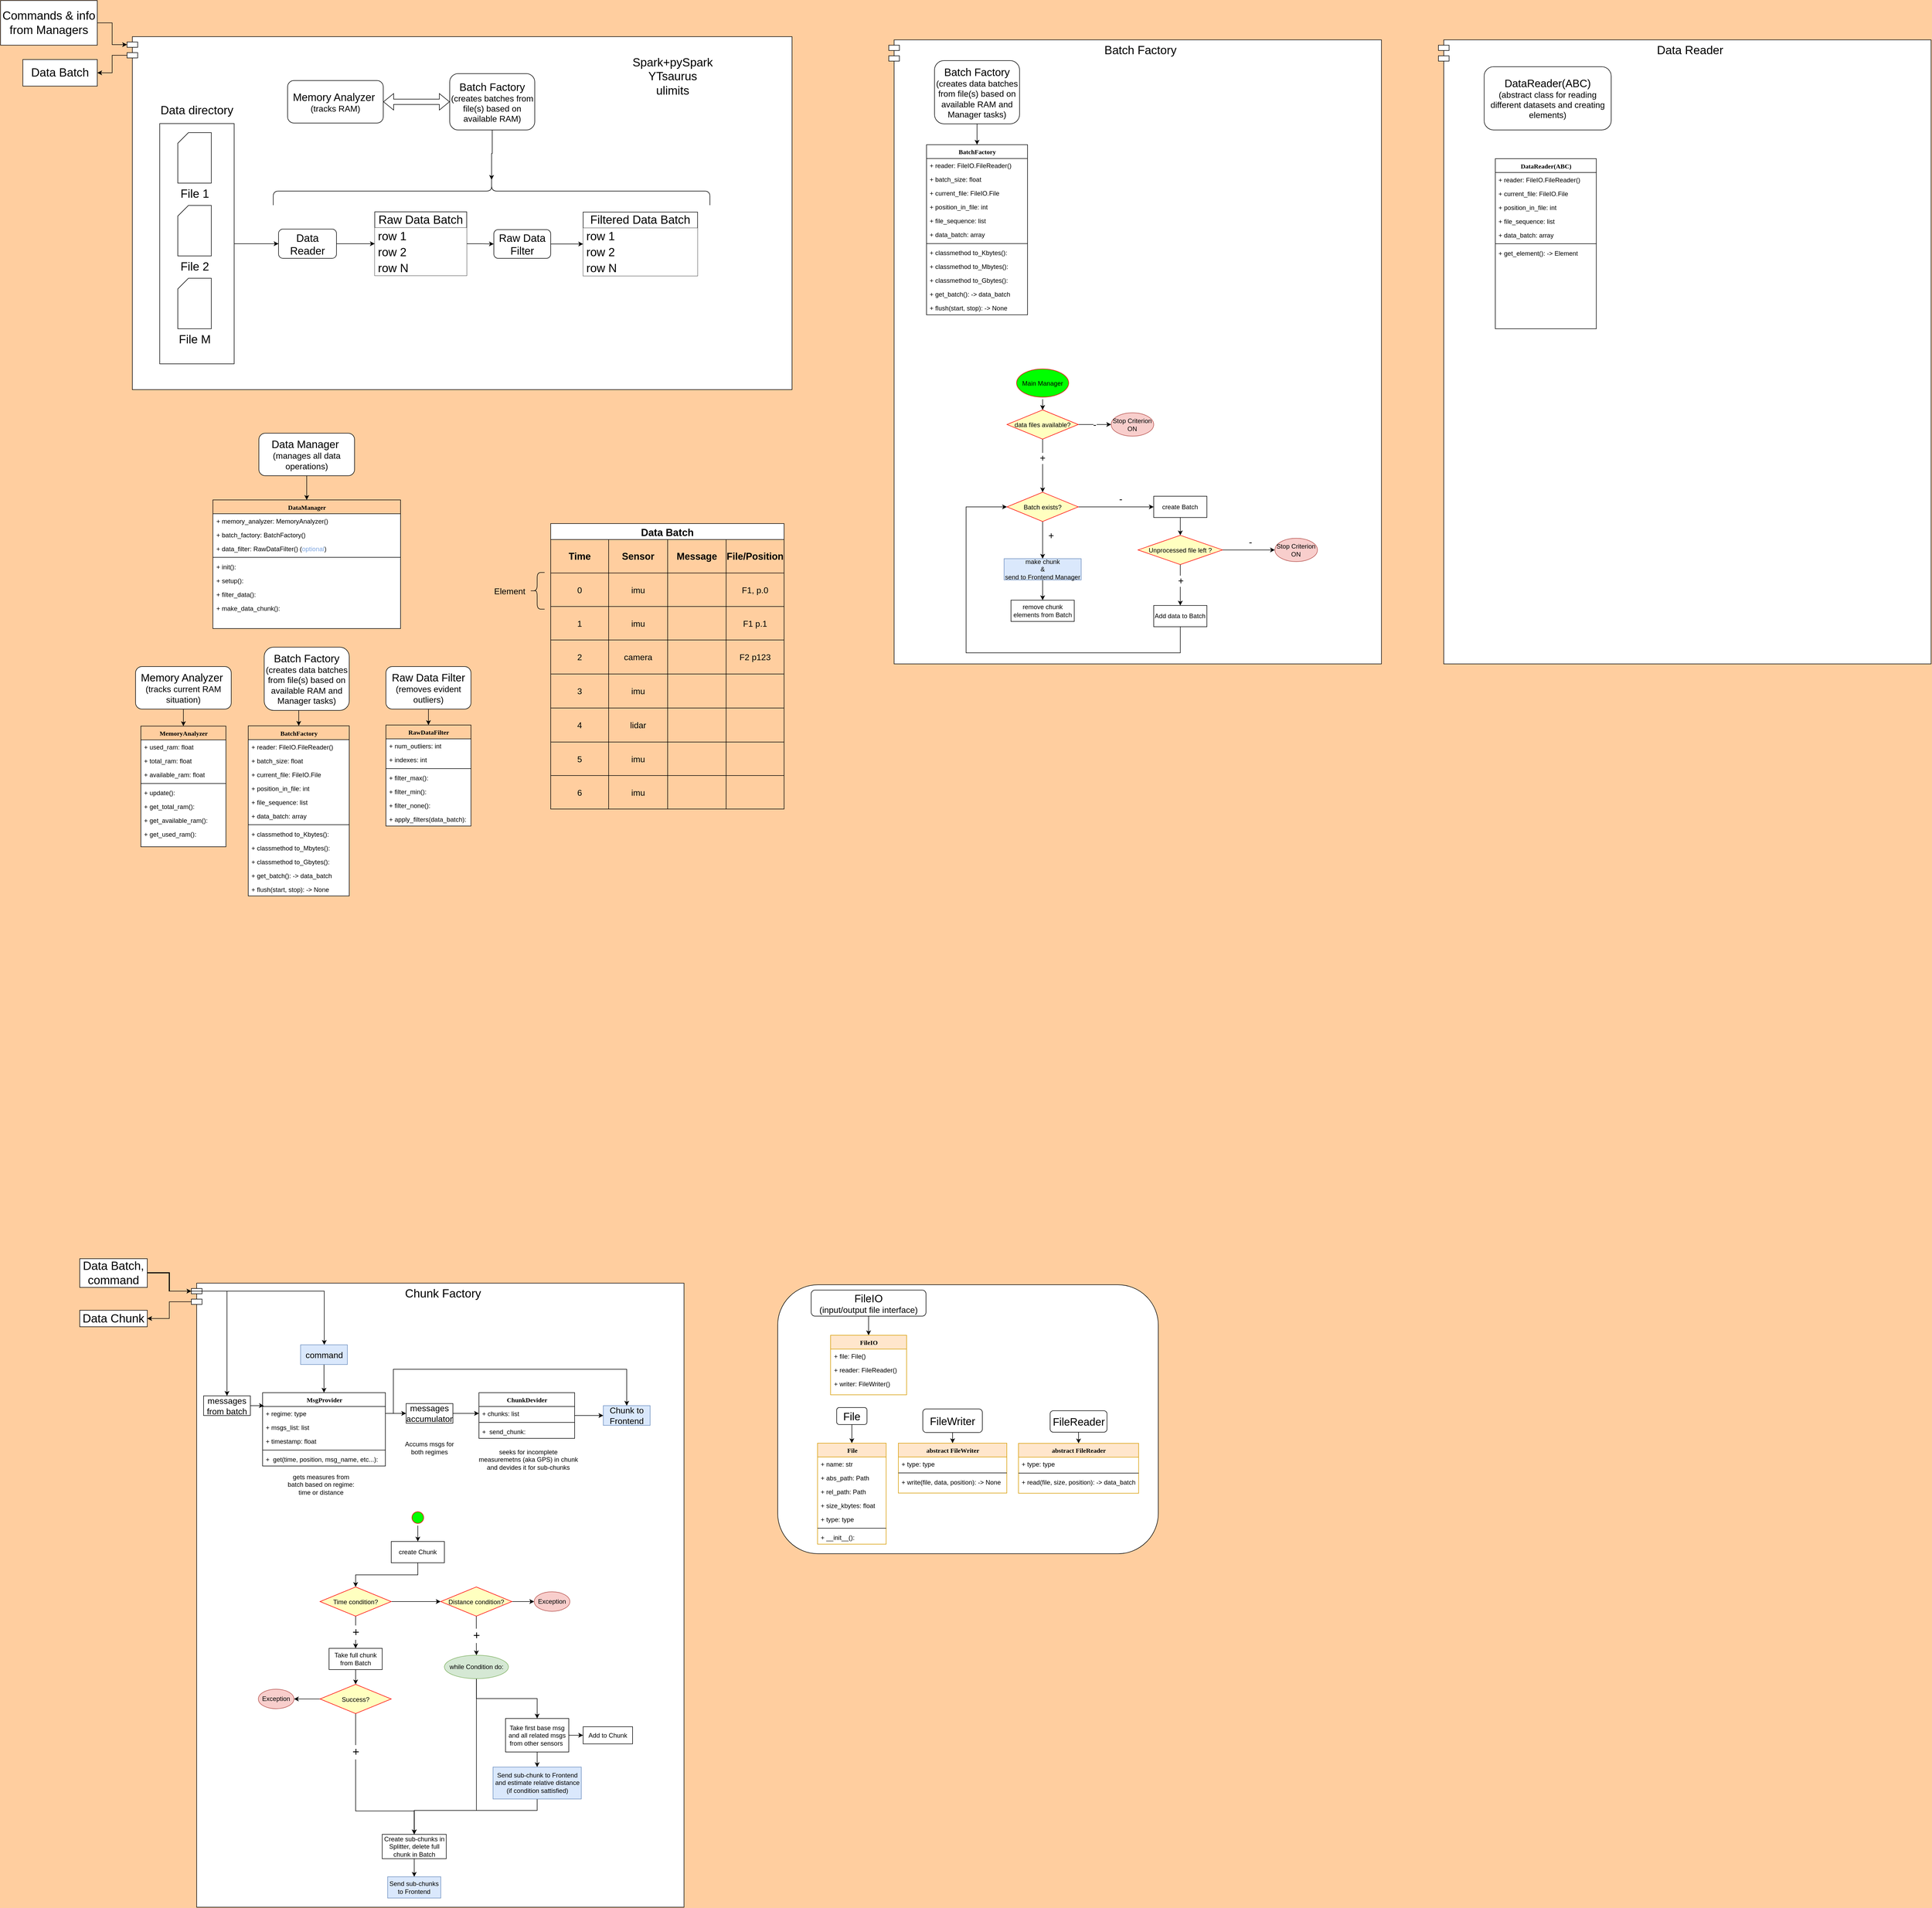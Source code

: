 <mxfile version="21.1.2" type="device">
  <diagram name="Page-1" id="9f46799a-70d6-7492-0946-bef42562c5a5">
    <mxGraphModel dx="3502" dy="-97" grid="0" gridSize="10" guides="1" tooltips="1" connect="1" arrows="1" fold="1" page="1" pageScale="1" pageWidth="1100" pageHeight="850" background="#FFCE9F" math="0" shadow="0">
      <root>
        <mxCell id="0" />
        <mxCell id="1" parent="0" />
        <mxCell id="F70WmoociPYeX5_3-wgn-4" value="&lt;span style=&quot;font-size: 22px;&quot;&gt;Data Reader&lt;/span&gt;" style="shape=module;align=left;spacingLeft=20;align=center;verticalAlign=top;whiteSpace=wrap;html=1;" vertex="1" parent="1">
          <mxGeometry x="560" y="960" width="926.75" height="1174" as="geometry" />
        </mxCell>
        <mxCell id="vJ2KPYaT7CfqQhwvJW_M-99" value="&lt;font style=&quot;font-size: 22px;&quot;&gt;Batch Factory&lt;/font&gt;" style="shape=module;align=left;spacingLeft=20;align=center;verticalAlign=top;whiteSpace=wrap;html=1;" parent="1" vertex="1">
          <mxGeometry x="-474" y="960" width="926.75" height="1174" as="geometry" />
        </mxCell>
        <mxCell id="U7_jPe6CuGnI9PTVLj4C-52" value="&lt;font style=&quot;font-size: 22px;&quot;&gt;Chunk Factory&lt;/font&gt;" style="shape=module;align=left;spacingLeft=20;align=center;verticalAlign=top;whiteSpace=wrap;html=1;" parent="1" vertex="1">
          <mxGeometry x="-1786" y="3299" width="926.75" height="1174" as="geometry" />
        </mxCell>
        <mxCell id="ocK-KpDrbQQQFr26P3qb-122" style="edgeStyle=orthogonalEdgeStyle;rounded=0;orthogonalLoop=1;jettySize=auto;html=1;entryX=0.5;entryY=0;entryDx=0;entryDy=0;" parent="1" source="ocK-KpDrbQQQFr26P3qb-110" target="ocK-KpDrbQQQFr26P3qb-99" edge="1">
          <mxGeometry relative="1" as="geometry" />
        </mxCell>
        <mxCell id="ocK-KpDrbQQQFr26P3qb-126" style="edgeStyle=orthogonalEdgeStyle;rounded=0;orthogonalLoop=1;jettySize=auto;html=1;entryX=0.5;entryY=0;entryDx=0;entryDy=0;" parent="1" source="ocK-KpDrbQQQFr26P3qb-110" target="ocK-KpDrbQQQFr26P3qb-93" edge="1">
          <mxGeometry relative="1" as="geometry">
            <Array as="points">
              <mxPoint x="-1250" y="4291" />
              <mxPoint x="-1367" y="4291" />
            </Array>
          </mxGeometry>
        </mxCell>
        <mxCell id="ocK-KpDrbQQQFr26P3qb-110" value="while Condition do:" style="ellipse;whiteSpace=wrap;html=1;strokeColor=#82b366;fillColor=#d5e8d4;" parent="1" vertex="1">
          <mxGeometry x="-1310" y="3999" width="120.5" height="44" as="geometry" />
        </mxCell>
        <mxCell id="U7_jPe6CuGnI9PTVLj4C-58" style="edgeStyle=orthogonalEdgeStyle;rounded=0;orthogonalLoop=1;jettySize=auto;html=1;exitX=0;exitY=0;exitDx=0;exitDy=35;exitPerimeter=0;entryX=1;entryY=0.5;entryDx=0;entryDy=0;" parent="1" source="U7_jPe6CuGnI9PTVLj4C-52" target="U7_jPe6CuGnI9PTVLj4C-57" edge="1">
          <mxGeometry relative="1" as="geometry" />
        </mxCell>
        <mxCell id="U7_jPe6CuGnI9PTVLj4C-39" value="" style="rounded=1;whiteSpace=wrap;html=1;" parent="1" vertex="1">
          <mxGeometry x="-683" y="3302" width="716" height="506" as="geometry" />
        </mxCell>
        <mxCell id="U7_jPe6CuGnI9PTVLj4C-19" style="edgeStyle=orthogonalEdgeStyle;rounded=0;orthogonalLoop=1;jettySize=auto;html=1;entryX=0.5;entryY=0;entryDx=0;entryDy=0;" parent="1" source="U7_jPe6CuGnI9PTVLj4C-12" target="U7_jPe6CuGnI9PTVLj4C-13" edge="1">
          <mxGeometry relative="1" as="geometry" />
        </mxCell>
        <mxCell id="U7_jPe6CuGnI9PTVLj4C-12" value="&lt;font style=&quot;&quot;&gt;&lt;span style=&quot;font-size: 20px;&quot;&gt;FileIO&lt;br&gt;&lt;/span&gt;&lt;font style=&quot;font-size: 16px;&quot;&gt;(input/output file interface)&lt;/font&gt;&lt;br&gt;&lt;/font&gt;" style="rounded=1;whiteSpace=wrap;html=1;" parent="1" vertex="1">
          <mxGeometry x="-620" y="3312" width="216" height="49" as="geometry" />
        </mxCell>
        <mxCell id="_LQi3goQdABTxO5C51Vf-141" style="edgeStyle=orthogonalEdgeStyle;rounded=0;orthogonalLoop=1;jettySize=auto;html=1;exitX=0;exitY=0;exitDx=0;exitDy=35;exitPerimeter=0;entryX=1;entryY=0.5;entryDx=0;entryDy=0;" parent="1" source="_LQi3goQdABTxO5C51Vf-139" target="_LQi3goQdABTxO5C51Vf-29" edge="1">
          <mxGeometry relative="1" as="geometry" />
        </mxCell>
        <mxCell id="_LQi3goQdABTxO5C51Vf-139" value="" style="shape=module;align=left;spacingLeft=20;align=center;verticalAlign=top;whiteSpace=wrap;html=1;" parent="1" vertex="1">
          <mxGeometry x="-1907" y="954" width="1251" height="664" as="geometry" />
        </mxCell>
        <mxCell id="qjjQDpRlZ653jrpLIo1R-124" style="edgeStyle=orthogonalEdgeStyle;rounded=0;orthogonalLoop=1;jettySize=auto;html=1;entryX=0;entryY=0.5;entryDx=0;entryDy=0;" parent="1" source="_LQi3goQdABTxO5C51Vf-115" target="_LQi3goQdABTxO5C51Vf-124" edge="1">
          <mxGeometry relative="1" as="geometry" />
        </mxCell>
        <mxCell id="_LQi3goQdABTxO5C51Vf-115" value="" style="rounded=0;whiteSpace=wrap;html=1;" parent="1" vertex="1">
          <mxGeometry x="-1845.5" y="1117.5" width="140" height="452" as="geometry" />
        </mxCell>
        <mxCell id="cgtKHkuM48J9Ty5OMgtg-42" style="edgeStyle=orthogonalEdgeStyle;rounded=0;orthogonalLoop=1;jettySize=auto;html=1;exitX=0.5;exitY=1;exitDx=0;exitDy=0;entryX=0.5;entryY=0;entryDx=0;entryDy=0;" parent="1" source="lU-VyZ4p-aKHjOAaM008-3" target="cgtKHkuM48J9Ty5OMgtg-26" edge="1">
          <mxGeometry relative="1" as="geometry" />
        </mxCell>
        <mxCell id="lU-VyZ4p-aKHjOAaM008-3" value="&lt;font style=&quot;&quot;&gt;&lt;span style=&quot;font-size: 20px;&quot;&gt;Batch Factory&lt;/span&gt;&lt;br&gt;&lt;font style=&quot;font-size: 16px;&quot;&gt;(creates data batches from file(s) based on available RAM and Manager tasks)&lt;/font&gt;&lt;br&gt;&lt;/font&gt;" style="rounded=1;whiteSpace=wrap;html=1;" parent="1" vertex="1">
          <mxGeometry x="-1649" y="2102.5" width="160" height="119" as="geometry" />
        </mxCell>
        <mxCell id="cgtKHkuM48J9Ty5OMgtg-14" style="edgeStyle=orthogonalEdgeStyle;rounded=0;orthogonalLoop=1;jettySize=auto;html=1;exitX=0.5;exitY=1;exitDx=0;exitDy=0;entryX=0.5;entryY=0;entryDx=0;entryDy=0;" parent="1" source="lU-VyZ4p-aKHjOAaM008-4" target="cgtKHkuM48J9Ty5OMgtg-1" edge="1">
          <mxGeometry relative="1" as="geometry" />
        </mxCell>
        <mxCell id="lU-VyZ4p-aKHjOAaM008-4" value="&lt;font style=&quot;&quot;&gt;&lt;span style=&quot;font-size: 20px;&quot;&gt;Memory Analyzer&amp;nbsp;&lt;/span&gt;&lt;br&gt;&lt;font style=&quot;font-size: 16px;&quot;&gt;(tracks current RAM situation)&lt;/font&gt;&lt;br&gt;&lt;/font&gt;" style="rounded=1;whiteSpace=wrap;html=1;" parent="1" vertex="1">
          <mxGeometry x="-1891" y="2139" width="180" height="80" as="geometry" />
        </mxCell>
        <mxCell id="cgtKHkuM48J9Ty5OMgtg-24" style="edgeStyle=orthogonalEdgeStyle;rounded=0;orthogonalLoop=1;jettySize=auto;html=1;exitX=0.5;exitY=1;exitDx=0;exitDy=0;entryX=0.5;entryY=0;entryDx=0;entryDy=0;" parent="1" source="lU-VyZ4p-aKHjOAaM008-6" target="cgtKHkuM48J9Ty5OMgtg-15" edge="1">
          <mxGeometry relative="1" as="geometry" />
        </mxCell>
        <mxCell id="lU-VyZ4p-aKHjOAaM008-6" value="&lt;font style=&quot;&quot;&gt;&lt;span style=&quot;font-size: 20px;&quot;&gt;Raw Data Filter&lt;/span&gt;&lt;br&gt;&lt;font style=&quot;font-size: 16px;&quot;&gt;(removes evident outliers)&lt;/font&gt;&lt;br&gt;&lt;/font&gt;" style="rounded=1;whiteSpace=wrap;html=1;" parent="1" vertex="1">
          <mxGeometry x="-1420" y="2139" width="160" height="80" as="geometry" />
        </mxCell>
        <mxCell id="cgtKHkuM48J9Ty5OMgtg-1" value="MemoryAnalyzer" style="swimlane;html=1;fontStyle=1;align=center;verticalAlign=top;childLayout=stackLayout;horizontal=1;startSize=26;horizontalStack=0;resizeParent=1;resizeLast=0;collapsible=1;marginBottom=0;swimlaneFillColor=#ffffff;rounded=0;shadow=0;comic=0;labelBackgroundColor=none;strokeWidth=1;fillColor=none;fontFamily=Verdana;fontSize=12" parent="1" vertex="1">
          <mxGeometry x="-1881" y="2251" width="160" height="227" as="geometry" />
        </mxCell>
        <mxCell id="cgtKHkuM48J9Ty5OMgtg-2" value="+ used_ram: float" style="text;html=1;strokeColor=none;fillColor=none;align=left;verticalAlign=top;spacingLeft=4;spacingRight=4;whiteSpace=wrap;overflow=hidden;rotatable=0;points=[[0,0.5],[1,0.5]];portConstraint=eastwest;" parent="cgtKHkuM48J9Ty5OMgtg-1" vertex="1">
          <mxGeometry y="26" width="160" height="26" as="geometry" />
        </mxCell>
        <mxCell id="cgtKHkuM48J9Ty5OMgtg-3" value="+ total_ram: float" style="text;html=1;strokeColor=none;fillColor=none;align=left;verticalAlign=top;spacingLeft=4;spacingRight=4;whiteSpace=wrap;overflow=hidden;rotatable=0;points=[[0,0.5],[1,0.5]];portConstraint=eastwest;" parent="cgtKHkuM48J9Ty5OMgtg-1" vertex="1">
          <mxGeometry y="52" width="160" height="26" as="geometry" />
        </mxCell>
        <mxCell id="cgtKHkuM48J9Ty5OMgtg-4" value="+ available_ram: float" style="text;html=1;strokeColor=none;fillColor=none;align=left;verticalAlign=top;spacingLeft=4;spacingRight=4;whiteSpace=wrap;overflow=hidden;rotatable=0;points=[[0,0.5],[1,0.5]];portConstraint=eastwest;" parent="cgtKHkuM48J9Ty5OMgtg-1" vertex="1">
          <mxGeometry y="78" width="160" height="26" as="geometry" />
        </mxCell>
        <mxCell id="cgtKHkuM48J9Ty5OMgtg-7" value="" style="line;html=1;strokeWidth=1;fillColor=none;align=left;verticalAlign=middle;spacingTop=-1;spacingLeft=3;spacingRight=3;rotatable=0;labelPosition=right;points=[];portConstraint=eastwest;" parent="cgtKHkuM48J9Ty5OMgtg-1" vertex="1">
          <mxGeometry y="104" width="160" height="8" as="geometry" />
        </mxCell>
        <mxCell id="cgtKHkuM48J9Ty5OMgtg-8" value="+ update():" style="text;html=1;strokeColor=none;fillColor=none;align=left;verticalAlign=top;spacingLeft=4;spacingRight=4;whiteSpace=wrap;overflow=hidden;rotatable=0;points=[[0,0.5],[1,0.5]];portConstraint=eastwest;" parent="cgtKHkuM48J9Ty5OMgtg-1" vertex="1">
          <mxGeometry y="112" width="160" height="26" as="geometry" />
        </mxCell>
        <mxCell id="cgtKHkuM48J9Ty5OMgtg-9" value="+ get_total_ram():" style="text;html=1;strokeColor=none;fillColor=none;align=left;verticalAlign=top;spacingLeft=4;spacingRight=4;whiteSpace=wrap;overflow=hidden;rotatable=0;points=[[0,0.5],[1,0.5]];portConstraint=eastwest;" parent="cgtKHkuM48J9Ty5OMgtg-1" vertex="1">
          <mxGeometry y="138" width="160" height="26" as="geometry" />
        </mxCell>
        <mxCell id="cgtKHkuM48J9Ty5OMgtg-10" value="+ get_available_ram():" style="text;html=1;strokeColor=none;fillColor=none;align=left;verticalAlign=top;spacingLeft=4;spacingRight=4;whiteSpace=wrap;overflow=hidden;rotatable=0;points=[[0,0.5],[1,0.5]];portConstraint=eastwest;" parent="cgtKHkuM48J9Ty5OMgtg-1" vertex="1">
          <mxGeometry y="164" width="160" height="26" as="geometry" />
        </mxCell>
        <mxCell id="cgtKHkuM48J9Ty5OMgtg-11" value="+ get_used_ram():" style="text;html=1;strokeColor=none;fillColor=none;align=left;verticalAlign=top;spacingLeft=4;spacingRight=4;whiteSpace=wrap;overflow=hidden;rotatable=0;points=[[0,0.5],[1,0.5]];portConstraint=eastwest;" parent="cgtKHkuM48J9Ty5OMgtg-1" vertex="1">
          <mxGeometry y="190" width="160" height="26" as="geometry" />
        </mxCell>
        <mxCell id="cgtKHkuM48J9Ty5OMgtg-15" value="RawDataFilter" style="swimlane;html=1;fontStyle=1;align=center;verticalAlign=top;childLayout=stackLayout;horizontal=1;startSize=26;horizontalStack=0;resizeParent=1;resizeLast=0;collapsible=1;marginBottom=0;swimlaneFillColor=#ffffff;rounded=0;shadow=0;comic=0;labelBackgroundColor=none;strokeWidth=1;fillColor=none;fontFamily=Verdana;fontSize=12" parent="1" vertex="1">
          <mxGeometry x="-1420" y="2249" width="160" height="190" as="geometry" />
        </mxCell>
        <mxCell id="cgtKHkuM48J9Ty5OMgtg-16" value="+ num_outliers: int" style="text;html=1;strokeColor=none;fillColor=none;align=left;verticalAlign=top;spacingLeft=4;spacingRight=4;whiteSpace=wrap;overflow=hidden;rotatable=0;points=[[0,0.5],[1,0.5]];portConstraint=eastwest;" parent="cgtKHkuM48J9Ty5OMgtg-15" vertex="1">
          <mxGeometry y="26" width="160" height="26" as="geometry" />
        </mxCell>
        <mxCell id="DAQNkXUYjtsXxi17LZvh-25" value="+ indexes: int" style="text;html=1;strokeColor=none;fillColor=none;align=left;verticalAlign=top;spacingLeft=4;spacingRight=4;whiteSpace=wrap;overflow=hidden;rotatable=0;points=[[0,0.5],[1,0.5]];portConstraint=eastwest;" parent="cgtKHkuM48J9Ty5OMgtg-15" vertex="1">
          <mxGeometry y="52" width="160" height="26" as="geometry" />
        </mxCell>
        <mxCell id="cgtKHkuM48J9Ty5OMgtg-19" value="" style="line;html=1;strokeWidth=1;fillColor=none;align=left;verticalAlign=middle;spacingTop=-1;spacingLeft=3;spacingRight=3;rotatable=0;labelPosition=right;points=[];portConstraint=eastwest;" parent="cgtKHkuM48J9Ty5OMgtg-15" vertex="1">
          <mxGeometry y="78" width="160" height="8" as="geometry" />
        </mxCell>
        <mxCell id="cgtKHkuM48J9Ty5OMgtg-20" value="+ filter_max():" style="text;html=1;strokeColor=none;fillColor=none;align=left;verticalAlign=top;spacingLeft=4;spacingRight=4;whiteSpace=wrap;overflow=hidden;rotatable=0;points=[[0,0.5],[1,0.5]];portConstraint=eastwest;" parent="cgtKHkuM48J9Ty5OMgtg-15" vertex="1">
          <mxGeometry y="86" width="160" height="26" as="geometry" />
        </mxCell>
        <mxCell id="cgtKHkuM48J9Ty5OMgtg-21" value="+ filter_min():" style="text;html=1;strokeColor=none;fillColor=none;align=left;verticalAlign=top;spacingLeft=4;spacingRight=4;whiteSpace=wrap;overflow=hidden;rotatable=0;points=[[0,0.5],[1,0.5]];portConstraint=eastwest;" parent="cgtKHkuM48J9Ty5OMgtg-15" vertex="1">
          <mxGeometry y="112" width="160" height="26" as="geometry" />
        </mxCell>
        <mxCell id="cgtKHkuM48J9Ty5OMgtg-22" value="+ filter_none():" style="text;html=1;strokeColor=none;fillColor=none;align=left;verticalAlign=top;spacingLeft=4;spacingRight=4;whiteSpace=wrap;overflow=hidden;rotatable=0;points=[[0,0.5],[1,0.5]];portConstraint=eastwest;" parent="cgtKHkuM48J9Ty5OMgtg-15" vertex="1">
          <mxGeometry y="138" width="160" height="26" as="geometry" />
        </mxCell>
        <mxCell id="U7_jPe6CuGnI9PTVLj4C-41" value="+ apply_filters(data_batch):" style="text;html=1;strokeColor=none;fillColor=none;align=left;verticalAlign=top;spacingLeft=4;spacingRight=4;whiteSpace=wrap;overflow=hidden;rotatable=0;points=[[0,0.5],[1,0.5]];portConstraint=eastwest;" parent="cgtKHkuM48J9Ty5OMgtg-15" vertex="1">
          <mxGeometry y="164" width="160" height="26" as="geometry" />
        </mxCell>
        <mxCell id="cgtKHkuM48J9Ty5OMgtg-26" value="BatchFactory" style="swimlane;html=1;fontStyle=1;align=center;verticalAlign=top;childLayout=stackLayout;horizontal=1;startSize=26;horizontalStack=0;resizeParent=1;resizeLast=0;collapsible=1;marginBottom=0;swimlaneFillColor=#ffffff;rounded=0;shadow=0;comic=0;labelBackgroundColor=none;strokeWidth=1;fillColor=none;fontFamily=Verdana;fontSize=12" parent="1" vertex="1">
          <mxGeometry x="-1679" y="2250.5" width="190" height="320" as="geometry" />
        </mxCell>
        <mxCell id="cgtKHkuM48J9Ty5OMgtg-27" value="+ reader: FileIO.FileReader()" style="text;html=1;strokeColor=none;fillColor=none;align=left;verticalAlign=top;spacingLeft=4;spacingRight=4;whiteSpace=wrap;overflow=hidden;rotatable=0;points=[[0,0.5],[1,0.5]];portConstraint=eastwest;" parent="cgtKHkuM48J9Ty5OMgtg-26" vertex="1">
          <mxGeometry y="26" width="190" height="26" as="geometry" />
        </mxCell>
        <mxCell id="cgtKHkuM48J9Ty5OMgtg-29" value="+ batch_size: float" style="text;html=1;strokeColor=none;fillColor=none;align=left;verticalAlign=top;spacingLeft=4;spacingRight=4;whiteSpace=wrap;overflow=hidden;rotatable=0;points=[[0,0.5],[1,0.5]];portConstraint=eastwest;" parent="cgtKHkuM48J9Ty5OMgtg-26" vertex="1">
          <mxGeometry y="52" width="190" height="26" as="geometry" />
        </mxCell>
        <mxCell id="U7_jPe6CuGnI9PTVLj4C-1" value="+ current_file: FileIO.File" style="text;html=1;strokeColor=none;fillColor=none;align=left;verticalAlign=top;spacingLeft=4;spacingRight=4;whiteSpace=wrap;overflow=hidden;rotatable=0;points=[[0,0.5],[1,0.5]];portConstraint=eastwest;" parent="cgtKHkuM48J9Ty5OMgtg-26" vertex="1">
          <mxGeometry y="78" width="190" height="26" as="geometry" />
        </mxCell>
        <mxCell id="U7_jPe6CuGnI9PTVLj4C-3" value="+ position_in_file: int" style="text;html=1;strokeColor=none;fillColor=none;align=left;verticalAlign=top;spacingLeft=4;spacingRight=4;whiteSpace=wrap;overflow=hidden;rotatable=0;points=[[0,0.5],[1,0.5]];portConstraint=eastwest;" parent="cgtKHkuM48J9Ty5OMgtg-26" vertex="1">
          <mxGeometry y="104" width="190" height="26" as="geometry" />
        </mxCell>
        <mxCell id="U7_jPe6CuGnI9PTVLj4C-8" value="+ file_sequence: list" style="text;html=1;strokeColor=none;fillColor=none;align=left;verticalAlign=top;spacingLeft=4;spacingRight=4;whiteSpace=wrap;overflow=hidden;rotatable=0;points=[[0,0.5],[1,0.5]];portConstraint=eastwest;" parent="cgtKHkuM48J9Ty5OMgtg-26" vertex="1">
          <mxGeometry y="130" width="190" height="26" as="geometry" />
        </mxCell>
        <mxCell id="U7_jPe6CuGnI9PTVLj4C-42" value="+ data_batch: array&amp;nbsp;" style="text;html=1;strokeColor=none;fillColor=none;align=left;verticalAlign=top;spacingLeft=4;spacingRight=4;whiteSpace=wrap;overflow=hidden;rotatable=0;points=[[0,0.5],[1,0.5]];portConstraint=eastwest;" parent="cgtKHkuM48J9Ty5OMgtg-26" vertex="1">
          <mxGeometry y="156" width="190" height="26" as="geometry" />
        </mxCell>
        <mxCell id="cgtKHkuM48J9Ty5OMgtg-30" value="" style="line;html=1;strokeWidth=1;fillColor=none;align=left;verticalAlign=middle;spacingTop=-1;spacingLeft=3;spacingRight=3;rotatable=0;labelPosition=right;points=[];portConstraint=eastwest;" parent="cgtKHkuM48J9Ty5OMgtg-26" vertex="1">
          <mxGeometry y="182" width="190" height="8" as="geometry" />
        </mxCell>
        <mxCell id="U7_jPe6CuGnI9PTVLj4C-4" value="+ classmethod to_Kbytes():" style="text;html=1;strokeColor=none;fillColor=none;align=left;verticalAlign=top;spacingLeft=4;spacingRight=4;whiteSpace=wrap;overflow=hidden;rotatable=0;points=[[0,0.5],[1,0.5]];portConstraint=eastwest;" parent="cgtKHkuM48J9Ty5OMgtg-26" vertex="1">
          <mxGeometry y="190" width="190" height="26" as="geometry" />
        </mxCell>
        <mxCell id="U7_jPe6CuGnI9PTVLj4C-5" value="+ classmethod&amp;nbsp;to_Mbytes():" style="text;html=1;strokeColor=none;fillColor=none;align=left;verticalAlign=top;spacingLeft=4;spacingRight=4;whiteSpace=wrap;overflow=hidden;rotatable=0;points=[[0,0.5],[1,0.5]];portConstraint=eastwest;" parent="cgtKHkuM48J9Ty5OMgtg-26" vertex="1">
          <mxGeometry y="216" width="190" height="26" as="geometry" />
        </mxCell>
        <mxCell id="U7_jPe6CuGnI9PTVLj4C-6" value="+ classmethod&amp;nbsp;to_Gbytes():" style="text;html=1;strokeColor=none;fillColor=none;align=left;verticalAlign=top;spacingLeft=4;spacingRight=4;whiteSpace=wrap;overflow=hidden;rotatable=0;points=[[0,0.5],[1,0.5]];portConstraint=eastwest;" parent="cgtKHkuM48J9Ty5OMgtg-26" vertex="1">
          <mxGeometry y="242" width="190" height="26" as="geometry" />
        </mxCell>
        <mxCell id="DAQNkXUYjtsXxi17LZvh-26" value="+ get_batch(): -&amp;gt; data_batch" style="text;html=1;strokeColor=none;fillColor=none;align=left;verticalAlign=top;spacingLeft=4;spacingRight=4;whiteSpace=wrap;overflow=hidden;rotatable=0;points=[[0,0.5],[1,0.5]];portConstraint=eastwest;" parent="cgtKHkuM48J9Ty5OMgtg-26" vertex="1">
          <mxGeometry y="268" width="190" height="26" as="geometry" />
        </mxCell>
        <mxCell id="U7_jPe6CuGnI9PTVLj4C-40" value="+ flush(start, stop): -&amp;gt; None" style="text;html=1;strokeColor=none;fillColor=none;align=left;verticalAlign=top;spacingLeft=4;spacingRight=4;whiteSpace=wrap;overflow=hidden;rotatable=0;points=[[0,0.5],[1,0.5]];portConstraint=eastwest;" parent="cgtKHkuM48J9Ty5OMgtg-26" vertex="1">
          <mxGeometry y="294" width="190" height="26" as="geometry" />
        </mxCell>
        <mxCell id="_LQi3goQdABTxO5C51Vf-140" style="edgeStyle=orthogonalEdgeStyle;rounded=0;orthogonalLoop=1;jettySize=auto;html=1;entryX=0;entryY=0;entryDx=0;entryDy=15;entryPerimeter=0;" parent="1" source="_LQi3goQdABTxO5C51Vf-28" target="_LQi3goQdABTxO5C51Vf-139" edge="1">
          <mxGeometry relative="1" as="geometry" />
        </mxCell>
        <mxCell id="_LQi3goQdABTxO5C51Vf-28" value="&lt;font style=&quot;font-size: 22px;&quot;&gt;Commands &amp;amp; info from Managers&lt;/font&gt;" style="html=1;whiteSpace=wrap;" parent="1" vertex="1">
          <mxGeometry x="-2145" y="886" width="182" height="84" as="geometry" />
        </mxCell>
        <mxCell id="_LQi3goQdABTxO5C51Vf-29" value="&lt;font style=&quot;font-size: 22px;&quot;&gt;Data Batch&lt;/font&gt;" style="html=1;whiteSpace=wrap;" parent="1" vertex="1">
          <mxGeometry x="-2103" y="997" width="140" height="50" as="geometry" />
        </mxCell>
        <mxCell id="_LQi3goQdABTxO5C51Vf-51" style="edgeStyle=orthogonalEdgeStyle;rounded=0;orthogonalLoop=1;jettySize=auto;html=1;entryX=0.5;entryY=0;entryDx=0;entryDy=0;" parent="1" source="_LQi3goQdABTxO5C51Vf-41" target="_LQi3goQdABTxO5C51Vf-42" edge="1">
          <mxGeometry relative="1" as="geometry" />
        </mxCell>
        <mxCell id="_LQi3goQdABTxO5C51Vf-41" value="&lt;font style=&quot;&quot;&gt;&lt;span style=&quot;font-size: 20px;&quot;&gt;FileReader&lt;/span&gt;&lt;br&gt;&lt;/font&gt;" style="rounded=1;whiteSpace=wrap;html=1;" parent="1" vertex="1">
          <mxGeometry x="-170.5" y="3539" width="107" height="40.41" as="geometry" />
        </mxCell>
        <mxCell id="_LQi3goQdABTxO5C51Vf-42" value="abstract FileReader" style="swimlane;html=1;fontStyle=1;align=center;verticalAlign=top;childLayout=stackLayout;horizontal=1;startSize=26;horizontalStack=0;resizeParent=1;resizeLast=0;collapsible=1;marginBottom=0;swimlaneFillColor=#ffffff;rounded=0;shadow=0;comic=0;labelBackgroundColor=none;strokeWidth=1;fillColor=#ffe6cc;fontFamily=Verdana;fontSize=12;strokeColor=#d79b00;" parent="1" vertex="1">
          <mxGeometry x="-230" y="3600.41" width="226" height="93.82" as="geometry" />
        </mxCell>
        <mxCell id="U7_jPe6CuGnI9PTVLj4C-7" value="+ type: type" style="text;html=1;strokeColor=none;fillColor=none;align=left;verticalAlign=top;spacingLeft=4;spacingRight=4;whiteSpace=wrap;overflow=hidden;rotatable=0;points=[[0,0.5],[1,0.5]];portConstraint=eastwest;" parent="_LQi3goQdABTxO5C51Vf-42" vertex="1">
          <mxGeometry y="26" width="226" height="26" as="geometry" />
        </mxCell>
        <mxCell id="_LQi3goQdABTxO5C51Vf-46" value="" style="line;html=1;strokeWidth=1;fillColor=none;align=left;verticalAlign=middle;spacingTop=-1;spacingLeft=3;spacingRight=3;rotatable=0;labelPosition=right;points=[];portConstraint=eastwest;" parent="_LQi3goQdABTxO5C51Vf-42" vertex="1">
          <mxGeometry y="52" width="226" height="8" as="geometry" />
        </mxCell>
        <mxCell id="_LQi3goQdABTxO5C51Vf-47" value="+ read(file, size, position): -&amp;gt; data_batch" style="text;html=1;strokeColor=none;fillColor=none;align=left;verticalAlign=top;spacingLeft=4;spacingRight=4;whiteSpace=wrap;overflow=hidden;rotatable=0;points=[[0,0.5],[1,0.5]];portConstraint=eastwest;" parent="_LQi3goQdABTxO5C51Vf-42" vertex="1">
          <mxGeometry y="60" width="226" height="26" as="geometry" />
        </mxCell>
        <mxCell id="_LQi3goQdABTxO5C51Vf-53" value="&lt;font style=&quot;font-size: 22px;&quot;&gt;File 1&lt;/font&gt;" style="verticalLabelPosition=bottom;verticalAlign=top;html=1;shape=card;whiteSpace=wrap;size=20;arcSize=12;" parent="1" vertex="1">
          <mxGeometry x="-1811.5" y="1134.5" width="63" height="95" as="geometry" />
        </mxCell>
        <mxCell id="_LQi3goQdABTxO5C51Vf-54" value="&lt;font style=&quot;font-size: 22px;&quot;&gt;File 2&lt;/font&gt;" style="verticalLabelPosition=bottom;verticalAlign=top;html=1;shape=card;whiteSpace=wrap;size=20;arcSize=12;" parent="1" vertex="1">
          <mxGeometry x="-1811.5" y="1271.5" width="63" height="95" as="geometry" />
        </mxCell>
        <mxCell id="_LQi3goQdABTxO5C51Vf-55" value="&lt;font style=&quot;font-size: 22px;&quot;&gt;File M&lt;/font&gt;" style="verticalLabelPosition=bottom;verticalAlign=top;html=1;shape=card;whiteSpace=wrap;size=20;arcSize=12;" parent="1" vertex="1">
          <mxGeometry x="-1811.5" y="1408.5" width="63" height="95" as="geometry" />
        </mxCell>
        <mxCell id="_LQi3goQdABTxO5C51Vf-60" value="&lt;font style=&quot;font-size: 22px;&quot;&gt;Data directory&lt;/font&gt;" style="text;html=1;strokeColor=none;fillColor=none;align=center;verticalAlign=middle;whiteSpace=wrap;rounded=0;" parent="1" vertex="1">
          <mxGeometry x="-1851" y="1077.5" width="151" height="30" as="geometry" />
        </mxCell>
        <mxCell id="qjjQDpRlZ653jrpLIo1R-126" style="edgeStyle=orthogonalEdgeStyle;rounded=0;orthogonalLoop=1;jettySize=auto;html=1;entryX=0;entryY=0.5;entryDx=0;entryDy=0;" parent="1" source="_LQi3goQdABTxO5C51Vf-102" target="DAQNkXUYjtsXxi17LZvh-14" edge="1">
          <mxGeometry relative="1" as="geometry" />
        </mxCell>
        <mxCell id="_LQi3goQdABTxO5C51Vf-102" value="&lt;font style=&quot;font-size: 22px;&quot;&gt;Raw Data Batch&lt;/font&gt;" style="swimlane;fontStyle=0;childLayout=stackLayout;horizontal=1;startSize=30;horizontalStack=0;resizeParent=1;resizeParentMax=0;resizeLast=0;collapsible=1;marginBottom=0;whiteSpace=wrap;html=1;fillColor=none;" parent="1" vertex="1">
          <mxGeometry x="-1441" y="1283.5" width="173" height="120" as="geometry" />
        </mxCell>
        <mxCell id="_LQi3goQdABTxO5C51Vf-103" value="&lt;font style=&quot;font-size: 22px;&quot;&gt;row 1&lt;/font&gt;" style="text;strokeColor=none;fillColor=default;align=left;verticalAlign=middle;spacingLeft=4;spacingRight=4;overflow=hidden;points=[[0,0.5],[1,0.5]];portConstraint=eastwest;rotatable=0;whiteSpace=wrap;html=1;" parent="_LQi3goQdABTxO5C51Vf-102" vertex="1">
          <mxGeometry y="30" width="173" height="30" as="geometry" />
        </mxCell>
        <mxCell id="_LQi3goQdABTxO5C51Vf-104" value="&lt;span style=&quot;font-size: 22px;&quot;&gt;row 2&lt;/span&gt;" style="text;strokeColor=none;fillColor=default;align=left;verticalAlign=middle;spacingLeft=4;spacingRight=4;overflow=hidden;points=[[0,0.5],[1,0.5]];portConstraint=eastwest;rotatable=0;whiteSpace=wrap;html=1;" parent="_LQi3goQdABTxO5C51Vf-102" vertex="1">
          <mxGeometry y="60" width="173" height="30" as="geometry" />
        </mxCell>
        <mxCell id="_LQi3goQdABTxO5C51Vf-105" value="&lt;font style=&quot;font-size: 22px;&quot;&gt;row N&lt;/font&gt;" style="text;strokeColor=none;fillColor=default;align=left;verticalAlign=middle;spacingLeft=4;spacingRight=4;overflow=hidden;points=[[0,0.5],[1,0.5]];portConstraint=eastwest;rotatable=0;whiteSpace=wrap;html=1;" parent="_LQi3goQdABTxO5C51Vf-102" vertex="1">
          <mxGeometry y="90" width="173" height="30" as="geometry" />
        </mxCell>
        <mxCell id="_LQi3goQdABTxO5C51Vf-122" value="&lt;font style=&quot;&quot;&gt;&lt;span style=&quot;font-size: 20px;&quot;&gt;Memory Analyzer&amp;nbsp;&lt;/span&gt;&lt;br&gt;&lt;font style=&quot;font-size: 16px;&quot;&gt;(tracks RAM)&lt;/font&gt;&lt;br&gt;&lt;/font&gt;" style="rounded=1;whiteSpace=wrap;html=1;" parent="1" vertex="1">
          <mxGeometry x="-1605" y="1036.5" width="180" height="80" as="geometry" />
        </mxCell>
        <mxCell id="_LQi3goQdABTxO5C51Vf-126" style="edgeStyle=orthogonalEdgeStyle;rounded=0;orthogonalLoop=1;jettySize=auto;html=1;entryX=0.1;entryY=0.5;entryDx=0;entryDy=0;entryPerimeter=0;" parent="1" source="_LQi3goQdABTxO5C51Vf-123" target="_LQi3goQdABTxO5C51Vf-125" edge="1">
          <mxGeometry relative="1" as="geometry" />
        </mxCell>
        <mxCell id="_LQi3goQdABTxO5C51Vf-123" value="&lt;font style=&quot;&quot;&gt;&lt;span style=&quot;font-size: 20px;&quot;&gt;Batch Factory&lt;/span&gt;&lt;br&gt;&lt;font style=&quot;font-size: 16px;&quot;&gt;(creates batches from file(s) based on available RAM)&lt;/font&gt;&lt;br&gt;&lt;/font&gt;" style="rounded=1;whiteSpace=wrap;html=1;" parent="1" vertex="1">
          <mxGeometry x="-1300" y="1023.5" width="160" height="106" as="geometry" />
        </mxCell>
        <mxCell id="_LQi3goQdABTxO5C51Vf-127" value="" style="shape=flexArrow;endArrow=classic;startArrow=classic;html=1;rounded=0;entryX=1;entryY=0.5;entryDx=0;entryDy=0;exitX=0;exitY=0.5;exitDx=0;exitDy=0;" parent="1" source="_LQi3goQdABTxO5C51Vf-123" target="_LQi3goQdABTxO5C51Vf-122" edge="1">
          <mxGeometry width="100" height="100" relative="1" as="geometry">
            <mxPoint x="-1462" y="816.5" as="sourcePoint" />
            <mxPoint x="-1426.5" y="818.5" as="targetPoint" />
          </mxGeometry>
        </mxCell>
        <mxCell id="qjjQDpRlZ653jrpLIo1R-125" style="edgeStyle=orthogonalEdgeStyle;rounded=0;orthogonalLoop=1;jettySize=auto;html=1;entryX=0;entryY=0.5;entryDx=0;entryDy=0;" parent="1" source="_LQi3goQdABTxO5C51Vf-124" target="_LQi3goQdABTxO5C51Vf-102" edge="1">
          <mxGeometry relative="1" as="geometry" />
        </mxCell>
        <mxCell id="_LQi3goQdABTxO5C51Vf-124" value="&lt;font style=&quot;&quot;&gt;&lt;span style=&quot;font-size: 20px;&quot;&gt;Data Reader&lt;/span&gt;&lt;br&gt;&lt;/font&gt;" style="rounded=1;whiteSpace=wrap;html=1;" parent="1" vertex="1">
          <mxGeometry x="-1622" y="1316" width="109" height="55" as="geometry" />
        </mxCell>
        <mxCell id="U7_jPe6CuGnI9PTVLj4C-13" value="FileIO" style="swimlane;html=1;fontStyle=1;align=center;verticalAlign=top;childLayout=stackLayout;horizontal=1;startSize=26;horizontalStack=0;resizeParent=1;resizeLast=0;collapsible=1;marginBottom=0;swimlaneFillColor=#ffffff;rounded=0;shadow=0;comic=0;labelBackgroundColor=none;strokeWidth=1;fillColor=#ffe6cc;fontFamily=Verdana;fontSize=12;strokeColor=#d79b00;" parent="1" vertex="1">
          <mxGeometry x="-583.5" y="3397" width="143" height="112" as="geometry" />
        </mxCell>
        <mxCell id="U7_jPe6CuGnI9PTVLj4C-14" value="+ file: File()" style="text;html=1;strokeColor=none;fillColor=none;align=left;verticalAlign=top;spacingLeft=4;spacingRight=4;whiteSpace=wrap;overflow=hidden;rotatable=0;points=[[0,0.5],[1,0.5]];portConstraint=eastwest;" parent="U7_jPe6CuGnI9PTVLj4C-13" vertex="1">
          <mxGeometry y="26" width="143" height="26" as="geometry" />
        </mxCell>
        <mxCell id="U7_jPe6CuGnI9PTVLj4C-15" value="+ reader: FileReader()" style="text;html=1;strokeColor=none;fillColor=none;align=left;verticalAlign=top;spacingLeft=4;spacingRight=4;whiteSpace=wrap;overflow=hidden;rotatable=0;points=[[0,0.5],[1,0.5]];portConstraint=eastwest;" parent="U7_jPe6CuGnI9PTVLj4C-13" vertex="1">
          <mxGeometry y="52" width="143" height="26" as="geometry" />
        </mxCell>
        <mxCell id="U7_jPe6CuGnI9PTVLj4C-16" value="+ writer: FileWriter()" style="text;html=1;strokeColor=none;fillColor=none;align=left;verticalAlign=top;spacingLeft=4;spacingRight=4;whiteSpace=wrap;overflow=hidden;rotatable=0;points=[[0,0.5],[1,0.5]];portConstraint=eastwest;" parent="U7_jPe6CuGnI9PTVLj4C-13" vertex="1">
          <mxGeometry y="78" width="143" height="26" as="geometry" />
        </mxCell>
        <mxCell id="U7_jPe6CuGnI9PTVLj4C-20" style="edgeStyle=orthogonalEdgeStyle;rounded=0;orthogonalLoop=1;jettySize=auto;html=1;entryX=0.5;entryY=0;entryDx=0;entryDy=0;" parent="1" source="U7_jPe6CuGnI9PTVLj4C-21" target="U7_jPe6CuGnI9PTVLj4C-22" edge="1">
          <mxGeometry relative="1" as="geometry" />
        </mxCell>
        <mxCell id="U7_jPe6CuGnI9PTVLj4C-21" value="&lt;font style=&quot;&quot;&gt;&lt;span style=&quot;font-size: 20px;&quot;&gt;FileWriter&lt;/span&gt;&lt;br&gt;&lt;/font&gt;" style="rounded=1;whiteSpace=wrap;html=1;" parent="1" vertex="1">
          <mxGeometry x="-410" y="3535.59" width="112" height="44.41" as="geometry" />
        </mxCell>
        <mxCell id="U7_jPe6CuGnI9PTVLj4C-22" value="abstract FileWriter" style="swimlane;html=1;fontStyle=1;align=center;verticalAlign=top;childLayout=stackLayout;horizontal=1;startSize=26;horizontalStack=0;resizeParent=1;resizeLast=0;collapsible=1;marginBottom=0;swimlaneFillColor=#ffffff;rounded=0;shadow=0;comic=0;labelBackgroundColor=none;strokeWidth=1;fillColor=#ffe6cc;fontFamily=Verdana;fontSize=12;strokeColor=#d79b00;" parent="1" vertex="1">
          <mxGeometry x="-456" y="3600" width="204" height="93.82" as="geometry" />
        </mxCell>
        <mxCell id="U7_jPe6CuGnI9PTVLj4C-23" value="+ type: type" style="text;html=1;strokeColor=none;fillColor=none;align=left;verticalAlign=top;spacingLeft=4;spacingRight=4;whiteSpace=wrap;overflow=hidden;rotatable=0;points=[[0,0.5],[1,0.5]];portConstraint=eastwest;" parent="U7_jPe6CuGnI9PTVLj4C-22" vertex="1">
          <mxGeometry y="26" width="204" height="26" as="geometry" />
        </mxCell>
        <mxCell id="U7_jPe6CuGnI9PTVLj4C-24" value="" style="line;html=1;strokeWidth=1;fillColor=none;align=left;verticalAlign=middle;spacingTop=-1;spacingLeft=3;spacingRight=3;rotatable=0;labelPosition=right;points=[];portConstraint=eastwest;" parent="U7_jPe6CuGnI9PTVLj4C-22" vertex="1">
          <mxGeometry y="52" width="204" height="8" as="geometry" />
        </mxCell>
        <mxCell id="U7_jPe6CuGnI9PTVLj4C-25" value="+ write(file, data, position): -&amp;gt; None" style="text;html=1;strokeColor=none;fillColor=none;align=left;verticalAlign=top;spacingLeft=4;spacingRight=4;whiteSpace=wrap;overflow=hidden;rotatable=0;points=[[0,0.5],[1,0.5]];portConstraint=eastwest;" parent="U7_jPe6CuGnI9PTVLj4C-22" vertex="1">
          <mxGeometry y="60" width="204" height="26" as="geometry" />
        </mxCell>
        <mxCell id="U7_jPe6CuGnI9PTVLj4C-26" style="edgeStyle=orthogonalEdgeStyle;rounded=0;orthogonalLoop=1;jettySize=auto;html=1;entryX=0.5;entryY=0;entryDx=0;entryDy=0;" parent="1" source="U7_jPe6CuGnI9PTVLj4C-27" target="U7_jPe6CuGnI9PTVLj4C-28" edge="1">
          <mxGeometry relative="1" as="geometry" />
        </mxCell>
        <mxCell id="U7_jPe6CuGnI9PTVLj4C-27" value="&lt;font style=&quot;&quot;&gt;&lt;span style=&quot;font-size: 20px;&quot;&gt;File&lt;/span&gt;&lt;br&gt;&lt;/font&gt;" style="rounded=1;whiteSpace=wrap;html=1;" parent="1" vertex="1">
          <mxGeometry x="-572" y="3533" width="57" height="32" as="geometry" />
        </mxCell>
        <mxCell id="U7_jPe6CuGnI9PTVLj4C-28" value="File" style="swimlane;html=1;fontStyle=1;align=center;verticalAlign=top;childLayout=stackLayout;horizontal=1;startSize=26;horizontalStack=0;resizeParent=1;resizeLast=0;collapsible=1;marginBottom=0;swimlaneFillColor=#ffffff;rounded=0;shadow=0;comic=0;labelBackgroundColor=none;strokeWidth=1;fillColor=#ffe6cc;fontFamily=Verdana;fontSize=12;strokeColor=#d79b00;" parent="1" vertex="1">
          <mxGeometry x="-608" y="3600" width="129" height="190" as="geometry" />
        </mxCell>
        <mxCell id="U7_jPe6CuGnI9PTVLj4C-29" value="+ name: str" style="text;html=1;strokeColor=none;fillColor=none;align=left;verticalAlign=top;spacingLeft=4;spacingRight=4;whiteSpace=wrap;overflow=hidden;rotatable=0;points=[[0,0.5],[1,0.5]];portConstraint=eastwest;" parent="U7_jPe6CuGnI9PTVLj4C-28" vertex="1">
          <mxGeometry y="26" width="129" height="26" as="geometry" />
        </mxCell>
        <mxCell id="U7_jPe6CuGnI9PTVLj4C-32" value="+ abs_path: Path" style="text;html=1;strokeColor=none;fillColor=none;align=left;verticalAlign=top;spacingLeft=4;spacingRight=4;whiteSpace=wrap;overflow=hidden;rotatable=0;points=[[0,0.5],[1,0.5]];portConstraint=eastwest;" parent="U7_jPe6CuGnI9PTVLj4C-28" vertex="1">
          <mxGeometry y="52" width="129" height="26" as="geometry" />
        </mxCell>
        <mxCell id="U7_jPe6CuGnI9PTVLj4C-33" value="+ rel_path: Path" style="text;html=1;strokeColor=none;fillColor=none;align=left;verticalAlign=top;spacingLeft=4;spacingRight=4;whiteSpace=wrap;overflow=hidden;rotatable=0;points=[[0,0.5],[1,0.5]];portConstraint=eastwest;" parent="U7_jPe6CuGnI9PTVLj4C-28" vertex="1">
          <mxGeometry y="78" width="129" height="26" as="geometry" />
        </mxCell>
        <mxCell id="U7_jPe6CuGnI9PTVLj4C-34" value="+ size_kbytes: float" style="text;html=1;strokeColor=none;fillColor=none;align=left;verticalAlign=top;spacingLeft=4;spacingRight=4;whiteSpace=wrap;overflow=hidden;rotatable=0;points=[[0,0.5],[1,0.5]];portConstraint=eastwest;" parent="U7_jPe6CuGnI9PTVLj4C-28" vertex="1">
          <mxGeometry y="104" width="129" height="26" as="geometry" />
        </mxCell>
        <mxCell id="U7_jPe6CuGnI9PTVLj4C-35" value="+ type: type" style="text;html=1;strokeColor=none;fillColor=none;align=left;verticalAlign=top;spacingLeft=4;spacingRight=4;whiteSpace=wrap;overflow=hidden;rotatable=0;points=[[0,0.5],[1,0.5]];portConstraint=eastwest;" parent="U7_jPe6CuGnI9PTVLj4C-28" vertex="1">
          <mxGeometry y="130" width="129" height="26" as="geometry" />
        </mxCell>
        <mxCell id="U7_jPe6CuGnI9PTVLj4C-30" value="" style="line;html=1;strokeWidth=1;fillColor=none;align=left;verticalAlign=middle;spacingTop=-1;spacingLeft=3;spacingRight=3;rotatable=0;labelPosition=right;points=[];portConstraint=eastwest;" parent="U7_jPe6CuGnI9PTVLj4C-28" vertex="1">
          <mxGeometry y="156" width="129" height="8" as="geometry" />
        </mxCell>
        <mxCell id="U7_jPe6CuGnI9PTVLj4C-31" value="+ __init__():" style="text;html=1;strokeColor=none;fillColor=none;align=left;verticalAlign=top;spacingLeft=4;spacingRight=4;whiteSpace=wrap;overflow=hidden;rotatable=0;points=[[0,0.5],[1,0.5]];portConstraint=eastwest;" parent="U7_jPe6CuGnI9PTVLj4C-28" vertex="1">
          <mxGeometry y="164" width="129" height="26" as="geometry" />
        </mxCell>
        <mxCell id="U7_jPe6CuGnI9PTVLj4C-56" style="edgeStyle=orthogonalEdgeStyle;rounded=0;orthogonalLoop=1;jettySize=auto;html=1;entryX=0;entryY=0;entryDx=0;entryDy=15;entryPerimeter=0;" parent="1" source="U7_jPe6CuGnI9PTVLj4C-54" target="U7_jPe6CuGnI9PTVLj4C-52" edge="1">
          <mxGeometry relative="1" as="geometry" />
        </mxCell>
        <mxCell id="ocK-KpDrbQQQFr26P3qb-133" style="edgeStyle=orthogonalEdgeStyle;rounded=0;orthogonalLoop=1;jettySize=auto;html=1;entryX=0.5;entryY=0;entryDx=0;entryDy=0;" parent="1" source="U7_jPe6CuGnI9PTVLj4C-54" target="ocK-KpDrbQQQFr26P3qb-130" edge="1">
          <mxGeometry relative="1" as="geometry">
            <Array as="points">
              <mxPoint x="-1827" y="3279" />
              <mxPoint x="-1827" y="3314" />
              <mxPoint x="-1536" y="3314" />
              <mxPoint x="-1536" y="3415" />
            </Array>
          </mxGeometry>
        </mxCell>
        <mxCell id="ocK-KpDrbQQQFr26P3qb-142" style="edgeStyle=orthogonalEdgeStyle;rounded=0;orthogonalLoop=1;jettySize=auto;html=1;entryX=0.5;entryY=0;entryDx=0;entryDy=0;" parent="1" source="U7_jPe6CuGnI9PTVLj4C-54" target="U7_jPe6CuGnI9PTVLj4C-72" edge="1">
          <mxGeometry relative="1" as="geometry">
            <Array as="points">
              <mxPoint x="-1828" y="3280" />
              <mxPoint x="-1828" y="3314" />
              <mxPoint x="-1719" y="3314" />
            </Array>
          </mxGeometry>
        </mxCell>
        <mxCell id="U7_jPe6CuGnI9PTVLj4C-54" value="&lt;font style=&quot;font-size: 22px;&quot;&gt;Data Batch, command&lt;/font&gt;" style="html=1;whiteSpace=wrap;" parent="1" vertex="1">
          <mxGeometry x="-1996" y="3253" width="127" height="54" as="geometry" />
        </mxCell>
        <mxCell id="U7_jPe6CuGnI9PTVLj4C-57" value="&lt;font style=&quot;font-size: 22px;&quot;&gt;Data Chunk&lt;/font&gt;" style="html=1;whiteSpace=wrap;" parent="1" vertex="1">
          <mxGeometry x="-1996" y="3350" width="127" height="31" as="geometry" />
        </mxCell>
        <mxCell id="U7_jPe6CuGnI9PTVLj4C-59" value="MsgProvider" style="swimlane;html=1;fontStyle=1;align=center;verticalAlign=top;childLayout=stackLayout;horizontal=1;startSize=26;horizontalStack=0;resizeParent=1;resizeLast=0;collapsible=1;marginBottom=0;swimlaneFillColor=#ffffff;rounded=0;shadow=0;comic=0;labelBackgroundColor=none;strokeWidth=1;fillColor=none;fontFamily=Verdana;fontSize=12" parent="1" vertex="1">
          <mxGeometry x="-1652" y="3505" width="231" height="138" as="geometry" />
        </mxCell>
        <mxCell id="U7_jPe6CuGnI9PTVLj4C-61" value="+ regime: type&amp;nbsp;" style="text;html=1;strokeColor=none;fillColor=none;align=left;verticalAlign=top;spacingLeft=4;spacingRight=4;whiteSpace=wrap;overflow=hidden;rotatable=0;points=[[0,0.5],[1,0.5]];portConstraint=eastwest;" parent="U7_jPe6CuGnI9PTVLj4C-59" vertex="1">
          <mxGeometry y="26" width="231" height="26" as="geometry" />
        </mxCell>
        <mxCell id="ocK-KpDrbQQQFr26P3qb-140" value="+ msgs_list: list&amp;nbsp;" style="text;html=1;strokeColor=none;fillColor=none;align=left;verticalAlign=top;spacingLeft=4;spacingRight=4;whiteSpace=wrap;overflow=hidden;rotatable=0;points=[[0,0.5],[1,0.5]];portConstraint=eastwest;" parent="U7_jPe6CuGnI9PTVLj4C-59" vertex="1">
          <mxGeometry y="52" width="231" height="26" as="geometry" />
        </mxCell>
        <mxCell id="ocK-KpDrbQQQFr26P3qb-141" value="+ timestamp: float" style="text;html=1;strokeColor=none;fillColor=none;align=left;verticalAlign=top;spacingLeft=4;spacingRight=4;whiteSpace=wrap;overflow=hidden;rotatable=0;points=[[0,0.5],[1,0.5]];portConstraint=eastwest;" parent="U7_jPe6CuGnI9PTVLj4C-59" vertex="1">
          <mxGeometry y="78" width="231" height="26" as="geometry" />
        </mxCell>
        <mxCell id="U7_jPe6CuGnI9PTVLj4C-62" value="" style="line;html=1;strokeWidth=1;fillColor=none;align=left;verticalAlign=middle;spacingTop=-1;spacingLeft=3;spacingRight=3;rotatable=0;labelPosition=right;points=[];portConstraint=eastwest;" parent="U7_jPe6CuGnI9PTVLj4C-59" vertex="1">
          <mxGeometry y="104" width="231" height="8" as="geometry" />
        </mxCell>
        <mxCell id="U7_jPe6CuGnI9PTVLj4C-63" value="+&amp;nbsp; get(time, position, msg_name, etc...):" style="text;html=1;strokeColor=none;fillColor=none;align=left;verticalAlign=top;spacingLeft=4;spacingRight=4;whiteSpace=wrap;overflow=hidden;rotatable=0;points=[[0,0.5],[1,0.5]];portConstraint=eastwest;" parent="U7_jPe6CuGnI9PTVLj4C-59" vertex="1">
          <mxGeometry y="112" width="231" height="26" as="geometry" />
        </mxCell>
        <mxCell id="U7_jPe6CuGnI9PTVLj4C-81" style="edgeStyle=orthogonalEdgeStyle;rounded=0;orthogonalLoop=1;jettySize=auto;html=1;entryX=0;entryY=0.5;entryDx=0;entryDy=0;" parent="1" source="U7_jPe6CuGnI9PTVLj4C-64" target="U7_jPe6CuGnI9PTVLj4C-80" edge="1">
          <mxGeometry relative="1" as="geometry" />
        </mxCell>
        <mxCell id="U7_jPe6CuGnI9PTVLj4C-64" value="ChunkDevider" style="swimlane;html=1;fontStyle=1;align=center;verticalAlign=top;childLayout=stackLayout;horizontal=1;startSize=26;horizontalStack=0;resizeParent=1;resizeLast=0;collapsible=1;marginBottom=0;swimlaneFillColor=#ffffff;rounded=0;shadow=0;comic=0;labelBackgroundColor=none;strokeWidth=1;fillColor=none;fontFamily=Verdana;fontSize=12" parent="1" vertex="1">
          <mxGeometry x="-1245" y="3505" width="180" height="86" as="geometry" />
        </mxCell>
        <mxCell id="U7_jPe6CuGnI9PTVLj4C-65" value="+ chunks: list&amp;nbsp;" style="text;html=1;strokeColor=none;fillColor=none;align=left;verticalAlign=top;spacingLeft=4;spacingRight=4;whiteSpace=wrap;overflow=hidden;rotatable=0;points=[[0,0.5],[1,0.5]];portConstraint=eastwest;" parent="U7_jPe6CuGnI9PTVLj4C-64" vertex="1">
          <mxGeometry y="26" width="180" height="26" as="geometry" />
        </mxCell>
        <mxCell id="U7_jPe6CuGnI9PTVLj4C-66" value="" style="line;html=1;strokeWidth=1;fillColor=none;align=left;verticalAlign=middle;spacingTop=-1;spacingLeft=3;spacingRight=3;rotatable=0;labelPosition=right;points=[];portConstraint=eastwest;" parent="U7_jPe6CuGnI9PTVLj4C-64" vertex="1">
          <mxGeometry y="52" width="180" height="8" as="geometry" />
        </mxCell>
        <mxCell id="U7_jPe6CuGnI9PTVLj4C-67" value="+&amp;nbsp; send_chunk:" style="text;html=1;strokeColor=none;fillColor=none;align=left;verticalAlign=top;spacingLeft=4;spacingRight=4;whiteSpace=wrap;overflow=hidden;rotatable=0;points=[[0,0.5],[1,0.5]];portConstraint=eastwest;" parent="U7_jPe6CuGnI9PTVLj4C-64" vertex="1">
          <mxGeometry y="60" width="180" height="26" as="geometry" />
        </mxCell>
        <mxCell id="U7_jPe6CuGnI9PTVLj4C-68" value="gets measures from batch based on regime: time or distance" style="text;html=1;strokeColor=none;fillColor=none;align=center;verticalAlign=middle;whiteSpace=wrap;rounded=0;" parent="1" vertex="1">
          <mxGeometry x="-1608.75" y="3651" width="133.5" height="54" as="geometry" />
        </mxCell>
        <mxCell id="U7_jPe6CuGnI9PTVLj4C-69" value="seeks for incomplete measuremetns (aka GPS) in chunk and devides it for sub-chunks" style="text;html=1;strokeColor=none;fillColor=none;align=center;verticalAlign=middle;whiteSpace=wrap;rounded=0;" parent="1" vertex="1">
          <mxGeometry x="-1248" y="3604" width="192" height="54" as="geometry" />
        </mxCell>
        <mxCell id="U7_jPe6CuGnI9PTVLj4C-73" style="edgeStyle=orthogonalEdgeStyle;rounded=0;orthogonalLoop=1;jettySize=auto;html=1;entryX=0.01;entryY=0.18;entryDx=0;entryDy=0;entryPerimeter=0;" parent="1" source="U7_jPe6CuGnI9PTVLj4C-72" target="U7_jPe6CuGnI9PTVLj4C-59" edge="1">
          <mxGeometry relative="1" as="geometry" />
        </mxCell>
        <mxCell id="U7_jPe6CuGnI9PTVLj4C-72" value="&lt;font style=&quot;font-size: 16px;&quot;&gt;messages from batch&lt;/font&gt;" style="html=1;whiteSpace=wrap;" parent="1" vertex="1">
          <mxGeometry x="-1763" y="3511" width="88" height="37" as="geometry" />
        </mxCell>
        <mxCell id="ocK-KpDrbQQQFr26P3qb-137" style="edgeStyle=orthogonalEdgeStyle;rounded=0;orthogonalLoop=1;jettySize=auto;html=1;entryX=0;entryY=0.5;entryDx=0;entryDy=0;" parent="1" source="U7_jPe6CuGnI9PTVLj4C-74" target="U7_jPe6CuGnI9PTVLj4C-65" edge="1">
          <mxGeometry relative="1" as="geometry" />
        </mxCell>
        <mxCell id="U7_jPe6CuGnI9PTVLj4C-74" value="&lt;font style=&quot;font-size: 16px;&quot;&gt;messages&lt;br&gt;accumulator&lt;br&gt;&lt;/font&gt;" style="html=1;whiteSpace=wrap;" parent="1" vertex="1">
          <mxGeometry x="-1382" y="3525.5" width="88" height="37" as="geometry" />
        </mxCell>
        <mxCell id="U7_jPe6CuGnI9PTVLj4C-80" value="&lt;font style=&quot;font-size: 16px;&quot;&gt;Chunk to Frontend&lt;br&gt;&lt;/font&gt;" style="html=1;whiteSpace=wrap;fillColor=#dae8fc;strokeColor=#6c8ebf;" parent="1" vertex="1">
          <mxGeometry x="-1011" y="3529.5" width="88" height="37" as="geometry" />
        </mxCell>
        <mxCell id="ocK-KpDrbQQQFr26P3qb-89" style="edgeStyle=orthogonalEdgeStyle;rounded=0;orthogonalLoop=1;jettySize=auto;html=1;entryX=0.5;entryY=0;entryDx=0;entryDy=0;" parent="1" source="ocK-KpDrbQQQFr26P3qb-44" target="ocK-KpDrbQQQFr26P3qb-100" edge="1">
          <mxGeometry relative="1" as="geometry">
            <mxPoint x="-1273" y="3827" as="targetPoint" />
          </mxGeometry>
        </mxCell>
        <mxCell id="ocK-KpDrbQQQFr26P3qb-44" value="create Chunk" style="whiteSpace=wrap;html=1;align=center;" parent="1" vertex="1">
          <mxGeometry x="-1410" y="3785" width="100" height="40" as="geometry" />
        </mxCell>
        <mxCell id="ocK-KpDrbQQQFr26P3qb-45" style="edgeStyle=orthogonalEdgeStyle;rounded=0;orthogonalLoop=1;jettySize=auto;html=1;exitX=0.5;exitY=1;exitDx=0;exitDy=0;entryX=0.5;entryY=0;entryDx=0;entryDy=0;" parent="1" source="ocK-KpDrbQQQFr26P3qb-46" target="ocK-KpDrbQQQFr26P3qb-44" edge="1">
          <mxGeometry relative="1" as="geometry" />
        </mxCell>
        <mxCell id="ocK-KpDrbQQQFr26P3qb-46" value="" style="ellipse;shape=startState;fillColor=#00FF00;strokeColor=#ff0000;fontColor=#000000;" parent="1" vertex="1">
          <mxGeometry x="-1375" y="3725" width="30" height="30" as="geometry" />
        </mxCell>
        <mxCell id="ocK-KpDrbQQQFr26P3qb-88" value="&lt;font style=&quot;font-size: 22px;&quot;&gt;+&lt;/font&gt;" style="edgeStyle=orthogonalEdgeStyle;rounded=0;orthogonalLoop=1;jettySize=auto;html=1;entryX=0.5;entryY=0;entryDx=0;entryDy=0;exitX=0.5;exitY=1;exitDx=0;exitDy=0;" parent="1" source="ocK-KpDrbQQQFr26P3qb-100" target="ocK-KpDrbQQQFr26P3qb-87" edge="1">
          <mxGeometry x="-0.012" relative="1" as="geometry">
            <mxPoint x="-1477.0" y="3933.5" as="sourcePoint" />
            <mxPoint as="offset" />
          </mxGeometry>
        </mxCell>
        <mxCell id="ocK-KpDrbQQQFr26P3qb-91" style="edgeStyle=orthogonalEdgeStyle;rounded=0;orthogonalLoop=1;jettySize=auto;html=1;entryX=0.5;entryY=0;entryDx=0;entryDy=0;" parent="1" source="ocK-KpDrbQQQFr26P3qb-87" target="ocK-KpDrbQQQFr26P3qb-90" edge="1">
          <mxGeometry relative="1" as="geometry" />
        </mxCell>
        <mxCell id="ocK-KpDrbQQQFr26P3qb-87" value="Take full chunk from Batch" style="whiteSpace=wrap;html=1;align=center;" parent="1" vertex="1">
          <mxGeometry x="-1527" y="3986" width="100" height="40" as="geometry" />
        </mxCell>
        <mxCell id="ocK-KpDrbQQQFr26P3qb-101" style="edgeStyle=orthogonalEdgeStyle;rounded=0;orthogonalLoop=1;jettySize=auto;html=1;entryX=1;entryY=0.5;entryDx=0;entryDy=0;" parent="1" source="ocK-KpDrbQQQFr26P3qb-90" target="ocK-KpDrbQQQFr26P3qb-114" edge="1">
          <mxGeometry relative="1" as="geometry">
            <mxPoint x="-1579.0" y="4078.625" as="targetPoint" />
          </mxGeometry>
        </mxCell>
        <mxCell id="ocK-KpDrbQQQFr26P3qb-127" style="edgeStyle=orthogonalEdgeStyle;rounded=0;orthogonalLoop=1;jettySize=auto;html=1;entryX=0.5;entryY=0;entryDx=0;entryDy=0;" parent="1" source="ocK-KpDrbQQQFr26P3qb-90" target="ocK-KpDrbQQQFr26P3qb-93" edge="1">
          <mxGeometry relative="1" as="geometry">
            <Array as="points">
              <mxPoint x="-1477" y="4292" />
              <mxPoint x="-1367" y="4292" />
            </Array>
          </mxGeometry>
        </mxCell>
        <mxCell id="ocK-KpDrbQQQFr26P3qb-129" value="&lt;font style=&quot;font-size: 22px;&quot;&gt;+&lt;/font&gt;" style="edgeLabel;html=1;align=center;verticalAlign=middle;resizable=0;points=[];" parent="ocK-KpDrbQQQFr26P3qb-127" vertex="1" connectable="0">
          <mxGeometry x="-0.746" y="1" relative="1" as="geometry">
            <mxPoint x="-1" y="29" as="offset" />
          </mxGeometry>
        </mxCell>
        <mxCell id="ocK-KpDrbQQQFr26P3qb-90" value="Success?" style="rhombus;fillColor=#ffffc0;strokeColor=#ff0000;" parent="1" vertex="1">
          <mxGeometry x="-1544" y="4053.75" width="134" height="55" as="geometry" />
        </mxCell>
        <mxCell id="ocK-KpDrbQQQFr26P3qb-98" style="edgeStyle=orthogonalEdgeStyle;rounded=0;orthogonalLoop=1;jettySize=auto;html=1;entryX=0.5;entryY=0;entryDx=0;entryDy=0;" parent="1" source="ocK-KpDrbQQQFr26P3qb-93" target="ocK-KpDrbQQQFr26P3qb-97" edge="1">
          <mxGeometry relative="1" as="geometry" />
        </mxCell>
        <mxCell id="ocK-KpDrbQQQFr26P3qb-93" value="Create sub-chunks in Splitter, delete full chunk in Batch" style="whiteSpace=wrap;html=1;align=center;" parent="1" vertex="1">
          <mxGeometry x="-1427" y="4336" width="120.5" height="45.75" as="geometry" />
        </mxCell>
        <mxCell id="ocK-KpDrbQQQFr26P3qb-97" value="Send sub-chunks to Frontend" style="whiteSpace=wrap;html=1;align=center;fillColor=#dae8fc;strokeColor=#6c8ebf;" parent="1" vertex="1">
          <mxGeometry x="-1416.75" y="4415.75" width="100" height="40" as="geometry" />
        </mxCell>
        <mxCell id="ocK-KpDrbQQQFr26P3qb-106" style="edgeStyle=orthogonalEdgeStyle;rounded=0;orthogonalLoop=1;jettySize=auto;html=1;entryX=0;entryY=0.5;entryDx=0;entryDy=0;" parent="1" source="ocK-KpDrbQQQFr26P3qb-99" target="ocK-KpDrbQQQFr26P3qb-105" edge="1">
          <mxGeometry relative="1" as="geometry" />
        </mxCell>
        <mxCell id="ocK-KpDrbQQQFr26P3qb-108" style="edgeStyle=orthogonalEdgeStyle;rounded=0;orthogonalLoop=1;jettySize=auto;html=1;entryX=0.5;entryY=0;entryDx=0;entryDy=0;" parent="1" source="ocK-KpDrbQQQFr26P3qb-99" target="ocK-KpDrbQQQFr26P3qb-109" edge="1">
          <mxGeometry relative="1" as="geometry">
            <mxPoint x="-1100.75" y="4258.5" as="targetPoint" />
          </mxGeometry>
        </mxCell>
        <mxCell id="ocK-KpDrbQQQFr26P3qb-99" value="Take first base msg and all related msgs from other sensors&amp;nbsp;" style="whiteSpace=wrap;html=1;align=center;" parent="1" vertex="1">
          <mxGeometry x="-1195" y="4118" width="119" height="63" as="geometry" />
        </mxCell>
        <mxCell id="ocK-KpDrbQQQFr26P3qb-102" style="edgeStyle=orthogonalEdgeStyle;rounded=0;orthogonalLoop=1;jettySize=auto;html=1;entryX=0;entryY=0.5;entryDx=0;entryDy=0;" parent="1" source="ocK-KpDrbQQQFr26P3qb-100" target="ocK-KpDrbQQQFr26P3qb-103" edge="1">
          <mxGeometry relative="1" as="geometry">
            <mxPoint x="-1278" y="3898" as="targetPoint" />
          </mxGeometry>
        </mxCell>
        <mxCell id="ocK-KpDrbQQQFr26P3qb-100" value="Time condition?" style="rhombus;fillColor=#ffffc0;strokeColor=#ff0000;" parent="1" vertex="1">
          <mxGeometry x="-1544" y="3870.5" width="134" height="55" as="geometry" />
        </mxCell>
        <mxCell id="ocK-KpDrbQQQFr26P3qb-111" value="&lt;font style=&quot;font-size: 22px;&quot;&gt;+&lt;/font&gt;" style="edgeStyle=orthogonalEdgeStyle;rounded=0;orthogonalLoop=1;jettySize=auto;html=1;entryX=0.5;entryY=0;entryDx=0;entryDy=0;" parent="1" source="ocK-KpDrbQQQFr26P3qb-103" target="ocK-KpDrbQQQFr26P3qb-110" edge="1">
          <mxGeometry relative="1" as="geometry" />
        </mxCell>
        <mxCell id="ocK-KpDrbQQQFr26P3qb-116" style="edgeStyle=orthogonalEdgeStyle;rounded=0;orthogonalLoop=1;jettySize=auto;html=1;entryX=0;entryY=0.5;entryDx=0;entryDy=0;" parent="1" source="ocK-KpDrbQQQFr26P3qb-103" target="ocK-KpDrbQQQFr26P3qb-115" edge="1">
          <mxGeometry relative="1" as="geometry" />
        </mxCell>
        <mxCell id="ocK-KpDrbQQQFr26P3qb-103" value="Distance condition?" style="rhombus;fillColor=#ffffc0;strokeColor=#ff0000;" parent="1" vertex="1">
          <mxGeometry x="-1317" y="3870.5" width="134" height="55" as="geometry" />
        </mxCell>
        <mxCell id="ocK-KpDrbQQQFr26P3qb-105" value="Add to Chunk" style="whiteSpace=wrap;html=1;align=center;" parent="1" vertex="1">
          <mxGeometry x="-1049" y="4133.5" width="93" height="32.25" as="geometry" />
        </mxCell>
        <mxCell id="ocK-KpDrbQQQFr26P3qb-128" style="edgeStyle=orthogonalEdgeStyle;rounded=0;orthogonalLoop=1;jettySize=auto;html=1;entryX=0.5;entryY=0;entryDx=0;entryDy=0;" parent="1" source="ocK-KpDrbQQQFr26P3qb-109" target="ocK-KpDrbQQQFr26P3qb-93" edge="1">
          <mxGeometry relative="1" as="geometry">
            <Array as="points">
              <mxPoint x="-1136" y="4291" />
              <mxPoint x="-1367" y="4291" />
            </Array>
          </mxGeometry>
        </mxCell>
        <mxCell id="ocK-KpDrbQQQFr26P3qb-109" value="Send sub-chunk to Frontend and estimate relative distance (if condition sattisfied)" style="whiteSpace=wrap;html=1;align=center;fillColor=#dae8fc;strokeColor=#6c8ebf;" parent="1" vertex="1">
          <mxGeometry x="-1218.5" y="4209.38" width="166" height="60" as="geometry" />
        </mxCell>
        <mxCell id="ocK-KpDrbQQQFr26P3qb-114" value="Exception" style="ellipse;whiteSpace=wrap;html=1;align=center;fillColor=#f8cecc;strokeColor=#b85450;" parent="1" vertex="1">
          <mxGeometry x="-1660" y="4062.87" width="67" height="36.75" as="geometry" />
        </mxCell>
        <mxCell id="ocK-KpDrbQQQFr26P3qb-115" value="Exception" style="ellipse;whiteSpace=wrap;html=1;align=center;fillColor=#f8cecc;strokeColor=#b85450;" parent="1" vertex="1">
          <mxGeometry x="-1141" y="3879.62" width="67" height="36.75" as="geometry" />
        </mxCell>
        <mxCell id="ocK-KpDrbQQQFr26P3qb-131" style="edgeStyle=orthogonalEdgeStyle;rounded=0;orthogonalLoop=1;jettySize=auto;html=1;entryX=0.5;entryY=0;entryDx=0;entryDy=0;" parent="1" source="ocK-KpDrbQQQFr26P3qb-130" target="U7_jPe6CuGnI9PTVLj4C-59" edge="1">
          <mxGeometry relative="1" as="geometry" />
        </mxCell>
        <mxCell id="ocK-KpDrbQQQFr26P3qb-130" value="&lt;font style=&quot;font-size: 16px;&quot;&gt;command&lt;br&gt;&lt;/font&gt;" style="html=1;whiteSpace=wrap;fillColor=#dae8fc;strokeColor=#6c8ebf;" parent="1" vertex="1">
          <mxGeometry x="-1580.5" y="3415" width="88" height="37" as="geometry" />
        </mxCell>
        <mxCell id="ocK-KpDrbQQQFr26P3qb-136" style="edgeStyle=orthogonalEdgeStyle;rounded=0;orthogonalLoop=1;jettySize=auto;html=1;entryX=0;entryY=0.5;entryDx=0;entryDy=0;" parent="1" source="U7_jPe6CuGnI9PTVLj4C-61" target="U7_jPe6CuGnI9PTVLj4C-74" edge="1">
          <mxGeometry relative="1" as="geometry" />
        </mxCell>
        <mxCell id="ocK-KpDrbQQQFr26P3qb-138" value="Accums msgs for both regimes" style="text;html=1;strokeColor=none;fillColor=none;align=center;verticalAlign=middle;whiteSpace=wrap;rounded=0;" parent="1" vertex="1">
          <mxGeometry x="-1393" y="3582" width="110" height="54" as="geometry" />
        </mxCell>
        <mxCell id="ocK-KpDrbQQQFr26P3qb-139" style="edgeStyle=orthogonalEdgeStyle;rounded=0;orthogonalLoop=1;jettySize=auto;html=1;exitX=1;exitY=0.5;exitDx=0;exitDy=0;entryX=0.5;entryY=0;entryDx=0;entryDy=0;" parent="1" source="U7_jPe6CuGnI9PTVLj4C-61" target="U7_jPe6CuGnI9PTVLj4C-80" edge="1">
          <mxGeometry relative="1" as="geometry">
            <Array as="points">
              <mxPoint x="-1406" y="3544" />
              <mxPoint x="-1406" y="3461" />
              <mxPoint x="-967" y="3461" />
            </Array>
          </mxGeometry>
        </mxCell>
        <mxCell id="qjjQDpRlZ653jrpLIo1R-132" style="edgeStyle=orthogonalEdgeStyle;rounded=0;orthogonalLoop=1;jettySize=auto;html=1;entryX=0;entryY=0.5;entryDx=0;entryDy=0;" parent="1" source="DAQNkXUYjtsXxi17LZvh-14" target="qjjQDpRlZ653jrpLIo1R-127" edge="1">
          <mxGeometry relative="1" as="geometry" />
        </mxCell>
        <mxCell id="DAQNkXUYjtsXxi17LZvh-14" value="&lt;font style=&quot;&quot;&gt;&lt;span style=&quot;font-size: 20px;&quot;&gt;Raw Data Filter&lt;/span&gt;&lt;br&gt;&lt;/font&gt;" style="rounded=1;whiteSpace=wrap;html=1;" parent="1" vertex="1">
          <mxGeometry x="-1217" y="1317" width="107" height="54" as="geometry" />
        </mxCell>
        <mxCell id="PSk8g93ab5gi8Mub64Hs-1" value="&lt;font style=&quot;font-size: 22px;&quot;&gt;Spark+pySpark&lt;br&gt;YTsaurus&lt;br&gt;ulimits&lt;br&gt;&lt;/font&gt;" style="text;html=1;strokeColor=none;fillColor=none;align=center;verticalAlign=middle;whiteSpace=wrap;rounded=0;" parent="1" vertex="1">
          <mxGeometry x="-963.25" y="999" width="165" height="59" as="geometry" />
        </mxCell>
        <mxCell id="YuVFsrOyRbh0u3Azm9Ra-1" style="edgeStyle=orthogonalEdgeStyle;rounded=0;orthogonalLoop=1;jettySize=auto;html=1;exitX=0.5;exitY=1;exitDx=0;exitDy=0;entryX=0.5;entryY=0;entryDx=0;entryDy=0;" parent="1" source="YuVFsrOyRbh0u3Azm9Ra-2" target="YuVFsrOyRbh0u3Azm9Ra-3" edge="1">
          <mxGeometry relative="1" as="geometry" />
        </mxCell>
        <mxCell id="YuVFsrOyRbh0u3Azm9Ra-2" value="&lt;font style=&quot;&quot;&gt;&lt;span style=&quot;font-size: 20px;&quot;&gt;Data Manager&amp;nbsp;&lt;/span&gt;&lt;br&gt;&lt;font style=&quot;font-size: 16px;&quot;&gt;(manages all data operations)&lt;/font&gt;&lt;br&gt;&lt;/font&gt;" style="rounded=1;whiteSpace=wrap;html=1;" parent="1" vertex="1">
          <mxGeometry x="-1659" y="1700" width="180" height="80" as="geometry" />
        </mxCell>
        <mxCell id="YuVFsrOyRbh0u3Azm9Ra-3" value="DataManager" style="swimlane;html=1;fontStyle=1;align=center;verticalAlign=top;childLayout=stackLayout;horizontal=1;startSize=26;horizontalStack=0;resizeParent=1;resizeLast=0;collapsible=1;marginBottom=0;swimlaneFillColor=#ffffff;rounded=0;shadow=0;comic=0;labelBackgroundColor=none;strokeWidth=1;fillColor=none;fontFamily=Verdana;fontSize=12" parent="1" vertex="1">
          <mxGeometry x="-1745.5" y="1825.5" width="353" height="242" as="geometry" />
        </mxCell>
        <mxCell id="YuVFsrOyRbh0u3Azm9Ra-4" value="+ memory_analyzer: MemoryAnalyzer()" style="text;html=1;strokeColor=none;fillColor=none;align=left;verticalAlign=top;spacingLeft=4;spacingRight=4;whiteSpace=wrap;overflow=hidden;rotatable=0;points=[[0,0.5],[1,0.5]];portConstraint=eastwest;" parent="YuVFsrOyRbh0u3Azm9Ra-3" vertex="1">
          <mxGeometry y="26" width="353" height="26" as="geometry" />
        </mxCell>
        <mxCell id="YuVFsrOyRbh0u3Azm9Ra-5" value="+ batch_factory: BatchFactory()" style="text;html=1;strokeColor=none;fillColor=none;align=left;verticalAlign=top;spacingLeft=4;spacingRight=4;whiteSpace=wrap;overflow=hidden;rotatable=0;points=[[0,0.5],[1,0.5]];portConstraint=eastwest;" parent="YuVFsrOyRbh0u3Azm9Ra-3" vertex="1">
          <mxGeometry y="52" width="353" height="26" as="geometry" />
        </mxCell>
        <mxCell id="YuVFsrOyRbh0u3Azm9Ra-12" value="+ data_filter: RawDataFilter() (&lt;font color=&quot;#7ea6e0&quot;&gt;optional&lt;/font&gt;)" style="text;html=1;strokeColor=none;fillColor=none;align=left;verticalAlign=top;spacingLeft=4;spacingRight=4;whiteSpace=wrap;overflow=hidden;rotatable=0;points=[[0,0.5],[1,0.5]];portConstraint=eastwest;" parent="YuVFsrOyRbh0u3Azm9Ra-3" vertex="1">
          <mxGeometry y="78" width="353" height="26" as="geometry" />
        </mxCell>
        <mxCell id="YuVFsrOyRbh0u3Azm9Ra-7" value="" style="line;html=1;strokeWidth=1;fillColor=none;align=left;verticalAlign=middle;spacingTop=-1;spacingLeft=3;spacingRight=3;rotatable=0;labelPosition=right;points=[];portConstraint=eastwest;" parent="YuVFsrOyRbh0u3Azm9Ra-3" vertex="1">
          <mxGeometry y="104" width="353" height="8" as="geometry" />
        </mxCell>
        <mxCell id="YuVFsrOyRbh0u3Azm9Ra-8" value="+ init():" style="text;html=1;strokeColor=none;fillColor=none;align=left;verticalAlign=top;spacingLeft=4;spacingRight=4;whiteSpace=wrap;overflow=hidden;rotatable=0;points=[[0,0.5],[1,0.5]];portConstraint=eastwest;" parent="YuVFsrOyRbh0u3Azm9Ra-3" vertex="1">
          <mxGeometry y="112" width="353" height="26" as="geometry" />
        </mxCell>
        <mxCell id="YuVFsrOyRbh0u3Azm9Ra-9" value="+ setup():" style="text;html=1;strokeColor=none;fillColor=none;align=left;verticalAlign=top;spacingLeft=4;spacingRight=4;whiteSpace=wrap;overflow=hidden;rotatable=0;points=[[0,0.5],[1,0.5]];portConstraint=eastwest;" parent="YuVFsrOyRbh0u3Azm9Ra-3" vertex="1">
          <mxGeometry y="138" width="353" height="26" as="geometry" />
        </mxCell>
        <mxCell id="YuVFsrOyRbh0u3Azm9Ra-10" value="+ filter_data():" style="text;html=1;strokeColor=none;fillColor=none;align=left;verticalAlign=top;spacingLeft=4;spacingRight=4;whiteSpace=wrap;overflow=hidden;rotatable=0;points=[[0,0.5],[1,0.5]];portConstraint=eastwest;" parent="YuVFsrOyRbh0u3Azm9Ra-3" vertex="1">
          <mxGeometry y="164" width="353" height="26" as="geometry" />
        </mxCell>
        <mxCell id="YuVFsrOyRbh0u3Azm9Ra-11" value="+ make_data_chunk():" style="text;html=1;strokeColor=none;fillColor=none;align=left;verticalAlign=top;spacingLeft=4;spacingRight=4;whiteSpace=wrap;overflow=hidden;rotatable=0;points=[[0,0.5],[1,0.5]];portConstraint=eastwest;" parent="YuVFsrOyRbh0u3Azm9Ra-3" vertex="1">
          <mxGeometry y="190" width="353" height="26" as="geometry" />
        </mxCell>
        <mxCell id="vJ2KPYaT7CfqQhwvJW_M-85" style="edgeStyle=orthogonalEdgeStyle;rounded=0;orthogonalLoop=1;jettySize=auto;html=1;entryX=0.5;entryY=0;entryDx=0;entryDy=0;" parent="1" source="vJ2KPYaT7CfqQhwvJW_M-37" target="vJ2KPYaT7CfqQhwvJW_M-84" edge="1">
          <mxGeometry relative="1" as="geometry" />
        </mxCell>
        <mxCell id="vJ2KPYaT7CfqQhwvJW_M-37" value="Main Manager" style="ellipse;shape=startState;fillColor=#00FF00;strokeColor=#ff0000;fontColor=#000000;" parent="1" vertex="1">
          <mxGeometry x="-237.61" y="1575.11" width="106" height="61" as="geometry" />
        </mxCell>
        <mxCell id="vJ2KPYaT7CfqQhwvJW_M-60" value="Stop Criterion ON" style="ellipse;whiteSpace=wrap;html=1;align=center;fillColor=#f8cecc;strokeColor=#b85450;" parent="1" vertex="1">
          <mxGeometry x="-55.61" y="1661.67" width="80" height="43.87" as="geometry" />
        </mxCell>
        <mxCell id="vJ2KPYaT7CfqQhwvJW_M-64" value="&lt;font style=&quot;font-size: 18px;&quot;&gt;+&lt;/font&gt;" style="edgeStyle=orthogonalEdgeStyle;rounded=0;orthogonalLoop=1;jettySize=auto;html=1;" parent="1" source="vJ2KPYaT7CfqQhwvJW_M-61" target="vJ2KPYaT7CfqQhwvJW_M-63" edge="1">
          <mxGeometry x="-0.235" y="16" relative="1" as="geometry">
            <mxPoint as="offset" />
          </mxGeometry>
        </mxCell>
        <mxCell id="vJ2KPYaT7CfqQhwvJW_M-66" style="edgeStyle=orthogonalEdgeStyle;rounded=0;orthogonalLoop=1;jettySize=auto;html=1;entryX=0;entryY=0.5;entryDx=0;entryDy=0;" parent="1" source="vJ2KPYaT7CfqQhwvJW_M-61" target="vJ2KPYaT7CfqQhwvJW_M-65" edge="1">
          <mxGeometry relative="1" as="geometry">
            <mxPoint x="-20.61" y="1805.08" as="targetPoint" />
            <Array as="points" />
          </mxGeometry>
        </mxCell>
        <mxCell id="vJ2KPYaT7CfqQhwvJW_M-67" value="&lt;font style=&quot;font-size: 18px;&quot;&gt;-&lt;/font&gt;" style="edgeLabel;html=1;align=center;verticalAlign=middle;resizable=0;points=[];" parent="vJ2KPYaT7CfqQhwvJW_M-66" vertex="1" connectable="0">
          <mxGeometry x="0.199" y="-2" relative="1" as="geometry">
            <mxPoint x="-6" y="-17" as="offset" />
          </mxGeometry>
        </mxCell>
        <mxCell id="vJ2KPYaT7CfqQhwvJW_M-61" value="Batch exists?" style="rhombus;fillColor=#ffffc0;strokeColor=#ff0000;" parent="1" vertex="1">
          <mxGeometry x="-251.61" y="1811.08" width="134" height="55" as="geometry" />
        </mxCell>
        <mxCell id="vJ2KPYaT7CfqQhwvJW_M-90" style="edgeStyle=orthogonalEdgeStyle;rounded=0;orthogonalLoop=1;jettySize=auto;html=1;entryX=0.5;entryY=0;entryDx=0;entryDy=0;" parent="1" source="vJ2KPYaT7CfqQhwvJW_M-63" target="vJ2KPYaT7CfqQhwvJW_M-89" edge="1">
          <mxGeometry relative="1" as="geometry" />
        </mxCell>
        <mxCell id="vJ2KPYaT7CfqQhwvJW_M-63" value="make chunk&lt;br&gt;&amp;amp;&lt;br&gt;send to Frontend Manager" style="whiteSpace=wrap;html=1;align=center;fillColor=#dae8fc;strokeColor=#6c8ebf;" parent="1" vertex="1">
          <mxGeometry x="-257.11" y="1936.08" width="145" height="40" as="geometry" />
        </mxCell>
        <mxCell id="vJ2KPYaT7CfqQhwvJW_M-92" style="edgeStyle=orthogonalEdgeStyle;rounded=0;orthogonalLoop=1;jettySize=auto;html=1;entryX=0.5;entryY=0;entryDx=0;entryDy=0;" parent="1" source="vJ2KPYaT7CfqQhwvJW_M-65" target="vJ2KPYaT7CfqQhwvJW_M-91" edge="1">
          <mxGeometry relative="1" as="geometry" />
        </mxCell>
        <mxCell id="vJ2KPYaT7CfqQhwvJW_M-65" value="create Batch" style="whiteSpace=wrap;html=1;align=center;" parent="1" vertex="1">
          <mxGeometry x="24.39" y="1818.58" width="100" height="40" as="geometry" />
        </mxCell>
        <mxCell id="vJ2KPYaT7CfqQhwvJW_M-71" style="edgeStyle=orthogonalEdgeStyle;rounded=0;orthogonalLoop=1;jettySize=auto;html=1;entryX=0.5;entryY=0;entryDx=0;entryDy=0;exitX=0.5;exitY=1;exitDx=0;exitDy=0;" parent="1" source="vJ2KPYaT7CfqQhwvJW_M-91" target="vJ2KPYaT7CfqQhwvJW_M-79" edge="1">
          <mxGeometry relative="1" as="geometry">
            <mxPoint x="74.39" y="1941.64" as="sourcePoint" />
            <mxPoint x="74.39" y="2010.64" as="targetPoint" />
          </mxGeometry>
        </mxCell>
        <mxCell id="vJ2KPYaT7CfqQhwvJW_M-72" value="&lt;font style=&quot;font-size: 18px;&quot;&gt;+&lt;/font&gt;" style="edgeLabel;html=1;align=center;verticalAlign=middle;resizable=0;points=[];" parent="vJ2KPYaT7CfqQhwvJW_M-71" vertex="1" connectable="0">
          <mxGeometry x="-0.267" y="-2" relative="1" as="geometry">
            <mxPoint x="2" y="3" as="offset" />
          </mxGeometry>
        </mxCell>
        <mxCell id="vJ2KPYaT7CfqQhwvJW_M-97" style="edgeStyle=orthogonalEdgeStyle;rounded=0;orthogonalLoop=1;jettySize=auto;html=1;entryX=0;entryY=0.5;entryDx=0;entryDy=0;" parent="1" source="vJ2KPYaT7CfqQhwvJW_M-79" target="vJ2KPYaT7CfqQhwvJW_M-61" edge="1">
          <mxGeometry relative="1" as="geometry">
            <Array as="points">
              <mxPoint x="74.39" y="2113.08" />
              <mxPoint x="-328.61" y="2113.08" />
              <mxPoint x="-328.61" y="1838.08" />
            </Array>
          </mxGeometry>
        </mxCell>
        <mxCell id="vJ2KPYaT7CfqQhwvJW_M-79" value="Add data to Batch" style="whiteSpace=wrap;html=1;align=center;" parent="1" vertex="1">
          <mxGeometry x="24.39" y="2024.08" width="100" height="40" as="geometry" />
        </mxCell>
        <mxCell id="vJ2KPYaT7CfqQhwvJW_M-86" value="&lt;font style=&quot;font-size: 18px;&quot;&gt;+&lt;/font&gt;" style="edgeStyle=orthogonalEdgeStyle;rounded=0;orthogonalLoop=1;jettySize=auto;html=1;entryX=0.5;entryY=0;entryDx=0;entryDy=0;" parent="1" source="vJ2KPYaT7CfqQhwvJW_M-84" target="vJ2KPYaT7CfqQhwvJW_M-61" edge="1">
          <mxGeometry x="-0.28" relative="1" as="geometry">
            <mxPoint x="-184.61" y="1775.11" as="targetPoint" />
            <mxPoint as="offset" />
          </mxGeometry>
        </mxCell>
        <mxCell id="vJ2KPYaT7CfqQhwvJW_M-88" value="&lt;font style=&quot;font-size: 18px;&quot;&gt;-&lt;/font&gt;" style="edgeStyle=orthogonalEdgeStyle;rounded=0;orthogonalLoop=1;jettySize=auto;html=1;entryX=0;entryY=0.5;entryDx=0;entryDy=0;" parent="1" source="vJ2KPYaT7CfqQhwvJW_M-84" target="vJ2KPYaT7CfqQhwvJW_M-60" edge="1">
          <mxGeometry relative="1" as="geometry" />
        </mxCell>
        <mxCell id="vJ2KPYaT7CfqQhwvJW_M-84" value="data files available?" style="rhombus;fillColor=#ffffc0;strokeColor=#ff0000;" parent="1" vertex="1">
          <mxGeometry x="-251.61" y="1656.11" width="134" height="55" as="geometry" />
        </mxCell>
        <mxCell id="vJ2KPYaT7CfqQhwvJW_M-89" value="remove chunk elements from Batch" style="whiteSpace=wrap;html=1;align=center;" parent="1" vertex="1">
          <mxGeometry x="-244.11" y="2014.08" width="119" height="40" as="geometry" />
        </mxCell>
        <mxCell id="vJ2KPYaT7CfqQhwvJW_M-91" value="Unprocessed file left ?" style="rhombus;fillColor=#ffffc0;strokeColor=#ff0000;" parent="1" vertex="1">
          <mxGeometry x="-5.11" y="1892.08" width="159" height="55" as="geometry" />
        </mxCell>
        <mxCell id="vJ2KPYaT7CfqQhwvJW_M-94" style="edgeStyle=orthogonalEdgeStyle;rounded=0;orthogonalLoop=1;jettySize=auto;html=1;entryX=0;entryY=0.5;entryDx=0;entryDy=0;exitX=1;exitY=0.5;exitDx=0;exitDy=0;" parent="1" source="vJ2KPYaT7CfqQhwvJW_M-91" target="vJ2KPYaT7CfqQhwvJW_M-96" edge="1">
          <mxGeometry relative="1" as="geometry">
            <mxPoint x="177.39" y="1911.08" as="sourcePoint" />
            <mxPoint x="259.39" y="1911.08" as="targetPoint" />
          </mxGeometry>
        </mxCell>
        <mxCell id="vJ2KPYaT7CfqQhwvJW_M-95" value="&lt;font style=&quot;font-size: 18px;&quot;&gt;-&lt;/font&gt;" style="edgeLabel;html=1;align=center;verticalAlign=middle;resizable=0;points=[];" parent="vJ2KPYaT7CfqQhwvJW_M-94" vertex="1" connectable="0">
          <mxGeometry x="0.253" relative="1" as="geometry">
            <mxPoint x="-10" y="-15" as="offset" />
          </mxGeometry>
        </mxCell>
        <mxCell id="vJ2KPYaT7CfqQhwvJW_M-96" value="Stop Criterion ON" style="ellipse;whiteSpace=wrap;html=1;align=center;fillColor=#f8cecc;strokeColor=#b85450;" parent="1" vertex="1">
          <mxGeometry x="252.39" y="1897.65" width="80" height="43.87" as="geometry" />
        </mxCell>
        <mxCell id="Yq34-QALYJAOTDYTe8Tg-1" style="edgeStyle=orthogonalEdgeStyle;rounded=0;orthogonalLoop=1;jettySize=auto;html=1;exitX=0.5;exitY=1;exitDx=0;exitDy=0;entryX=0.5;entryY=0;entryDx=0;entryDy=0;" parent="1" source="Yq34-QALYJAOTDYTe8Tg-2" target="Yq34-QALYJAOTDYTe8Tg-3" edge="1">
          <mxGeometry relative="1" as="geometry" />
        </mxCell>
        <mxCell id="Yq34-QALYJAOTDYTe8Tg-2" value="&lt;font style=&quot;&quot;&gt;&lt;span style=&quot;font-size: 20px;&quot;&gt;Batch Factory&lt;/span&gt;&lt;br&gt;&lt;font style=&quot;font-size: 16px;&quot;&gt;(creates data batches from file(s) based on available RAM and Manager tasks)&lt;/font&gt;&lt;br&gt;&lt;/font&gt;" style="rounded=1;whiteSpace=wrap;html=1;" parent="1" vertex="1">
          <mxGeometry x="-388" y="999" width="160" height="119" as="geometry" />
        </mxCell>
        <mxCell id="Yq34-QALYJAOTDYTe8Tg-3" value="BatchFactory" style="swimlane;html=1;fontStyle=1;align=center;verticalAlign=top;childLayout=stackLayout;horizontal=1;startSize=26;horizontalStack=0;resizeParent=1;resizeLast=0;collapsible=1;marginBottom=0;swimlaneFillColor=#ffffff;rounded=0;shadow=0;comic=0;labelBackgroundColor=none;strokeWidth=1;fillColor=none;fontFamily=Verdana;fontSize=12" parent="1" vertex="1">
          <mxGeometry x="-403" y="1157.2" width="190" height="320" as="geometry" />
        </mxCell>
        <mxCell id="Yq34-QALYJAOTDYTe8Tg-4" value="+ reader: FileIO.FileReader()" style="text;html=1;strokeColor=none;fillColor=none;align=left;verticalAlign=top;spacingLeft=4;spacingRight=4;whiteSpace=wrap;overflow=hidden;rotatable=0;points=[[0,0.5],[1,0.5]];portConstraint=eastwest;" parent="Yq34-QALYJAOTDYTe8Tg-3" vertex="1">
          <mxGeometry y="26" width="190" height="26" as="geometry" />
        </mxCell>
        <mxCell id="Yq34-QALYJAOTDYTe8Tg-5" value="+ batch_size: float" style="text;html=1;strokeColor=none;fillColor=none;align=left;verticalAlign=top;spacingLeft=4;spacingRight=4;whiteSpace=wrap;overflow=hidden;rotatable=0;points=[[0,0.5],[1,0.5]];portConstraint=eastwest;" parent="Yq34-QALYJAOTDYTe8Tg-3" vertex="1">
          <mxGeometry y="52" width="190" height="26" as="geometry" />
        </mxCell>
        <mxCell id="Yq34-QALYJAOTDYTe8Tg-6" value="+ current_file: FileIO.File" style="text;html=1;strokeColor=none;fillColor=none;align=left;verticalAlign=top;spacingLeft=4;spacingRight=4;whiteSpace=wrap;overflow=hidden;rotatable=0;points=[[0,0.5],[1,0.5]];portConstraint=eastwest;" parent="Yq34-QALYJAOTDYTe8Tg-3" vertex="1">
          <mxGeometry y="78" width="190" height="26" as="geometry" />
        </mxCell>
        <mxCell id="Yq34-QALYJAOTDYTe8Tg-7" value="+ position_in_file: int" style="text;html=1;strokeColor=none;fillColor=none;align=left;verticalAlign=top;spacingLeft=4;spacingRight=4;whiteSpace=wrap;overflow=hidden;rotatable=0;points=[[0,0.5],[1,0.5]];portConstraint=eastwest;" parent="Yq34-QALYJAOTDYTe8Tg-3" vertex="1">
          <mxGeometry y="104" width="190" height="26" as="geometry" />
        </mxCell>
        <mxCell id="Yq34-QALYJAOTDYTe8Tg-8" value="+ file_sequence: list" style="text;html=1;strokeColor=none;fillColor=none;align=left;verticalAlign=top;spacingLeft=4;spacingRight=4;whiteSpace=wrap;overflow=hidden;rotatable=0;points=[[0,0.5],[1,0.5]];portConstraint=eastwest;" parent="Yq34-QALYJAOTDYTe8Tg-3" vertex="1">
          <mxGeometry y="130" width="190" height="26" as="geometry" />
        </mxCell>
        <mxCell id="Yq34-QALYJAOTDYTe8Tg-9" value="+ data_batch: array&amp;nbsp;" style="text;html=1;strokeColor=none;fillColor=none;align=left;verticalAlign=top;spacingLeft=4;spacingRight=4;whiteSpace=wrap;overflow=hidden;rotatable=0;points=[[0,0.5],[1,0.5]];portConstraint=eastwest;" parent="Yq34-QALYJAOTDYTe8Tg-3" vertex="1">
          <mxGeometry y="156" width="190" height="26" as="geometry" />
        </mxCell>
        <mxCell id="Yq34-QALYJAOTDYTe8Tg-10" value="" style="line;html=1;strokeWidth=1;fillColor=none;align=left;verticalAlign=middle;spacingTop=-1;spacingLeft=3;spacingRight=3;rotatable=0;labelPosition=right;points=[];portConstraint=eastwest;" parent="Yq34-QALYJAOTDYTe8Tg-3" vertex="1">
          <mxGeometry y="182" width="190" height="8" as="geometry" />
        </mxCell>
        <mxCell id="Yq34-QALYJAOTDYTe8Tg-11" value="+ classmethod to_Kbytes():" style="text;html=1;strokeColor=none;fillColor=none;align=left;verticalAlign=top;spacingLeft=4;spacingRight=4;whiteSpace=wrap;overflow=hidden;rotatable=0;points=[[0,0.5],[1,0.5]];portConstraint=eastwest;" parent="Yq34-QALYJAOTDYTe8Tg-3" vertex="1">
          <mxGeometry y="190" width="190" height="26" as="geometry" />
        </mxCell>
        <mxCell id="Yq34-QALYJAOTDYTe8Tg-12" value="+ classmethod&amp;nbsp;to_Mbytes():" style="text;html=1;strokeColor=none;fillColor=none;align=left;verticalAlign=top;spacingLeft=4;spacingRight=4;whiteSpace=wrap;overflow=hidden;rotatable=0;points=[[0,0.5],[1,0.5]];portConstraint=eastwest;" parent="Yq34-QALYJAOTDYTe8Tg-3" vertex="1">
          <mxGeometry y="216" width="190" height="26" as="geometry" />
        </mxCell>
        <mxCell id="Yq34-QALYJAOTDYTe8Tg-13" value="+ classmethod&amp;nbsp;to_Gbytes():" style="text;html=1;strokeColor=none;fillColor=none;align=left;verticalAlign=top;spacingLeft=4;spacingRight=4;whiteSpace=wrap;overflow=hidden;rotatable=0;points=[[0,0.5],[1,0.5]];portConstraint=eastwest;" parent="Yq34-QALYJAOTDYTe8Tg-3" vertex="1">
          <mxGeometry y="242" width="190" height="26" as="geometry" />
        </mxCell>
        <mxCell id="Yq34-QALYJAOTDYTe8Tg-14" value="+ get_batch(): -&amp;gt; data_batch" style="text;html=1;strokeColor=none;fillColor=none;align=left;verticalAlign=top;spacingLeft=4;spacingRight=4;whiteSpace=wrap;overflow=hidden;rotatable=0;points=[[0,0.5],[1,0.5]];portConstraint=eastwest;" parent="Yq34-QALYJAOTDYTe8Tg-3" vertex="1">
          <mxGeometry y="268" width="190" height="26" as="geometry" />
        </mxCell>
        <mxCell id="Yq34-QALYJAOTDYTe8Tg-15" value="+ flush(start, stop): -&amp;gt; None" style="text;html=1;strokeColor=none;fillColor=none;align=left;verticalAlign=top;spacingLeft=4;spacingRight=4;whiteSpace=wrap;overflow=hidden;rotatable=0;points=[[0,0.5],[1,0.5]];portConstraint=eastwest;" parent="Yq34-QALYJAOTDYTe8Tg-3" vertex="1">
          <mxGeometry y="294" width="190" height="26" as="geometry" />
        </mxCell>
        <mxCell id="qjjQDpRlZ653jrpLIo1R-77" value="Data Batch" style="shape=table;startSize=30;container=1;collapsible=0;childLayout=tableLayout;strokeColor=default;fontSize=19;fontStyle=1" parent="1" vertex="1">
          <mxGeometry x="-1110" y="1870" width="439" height="537" as="geometry" />
        </mxCell>
        <mxCell id="qjjQDpRlZ653jrpLIo1R-78" value="" style="shape=tableRow;horizontal=0;startSize=0;swimlaneHead=0;swimlaneBody=0;strokeColor=inherit;top=0;left=0;bottom=0;right=0;collapsible=0;dropTarget=0;fillColor=none;points=[[0,0.5],[1,0.5]];portConstraint=eastwest;fontSize=16;" parent="qjjQDpRlZ653jrpLIo1R-77" vertex="1">
          <mxGeometry y="30" width="439" height="63" as="geometry" />
        </mxCell>
        <mxCell id="qjjQDpRlZ653jrpLIo1R-79" value="&lt;b style=&quot;border-color: var(--border-color);&quot;&gt;&lt;font style=&quot;border-color: var(--border-color); font-size: 18px;&quot;&gt;Time&lt;/font&gt;&lt;/b&gt;" style="shape=partialRectangle;html=1;whiteSpace=wrap;connectable=0;strokeColor=inherit;overflow=hidden;fillColor=none;top=0;left=0;bottom=0;right=0;pointerEvents=1;fontSize=16;" parent="qjjQDpRlZ653jrpLIo1R-78" vertex="1">
          <mxGeometry width="109" height="63" as="geometry">
            <mxRectangle width="109" height="63" as="alternateBounds" />
          </mxGeometry>
        </mxCell>
        <mxCell id="qjjQDpRlZ653jrpLIo1R-80" value="&lt;b style=&quot;border-color: var(--border-color);&quot;&gt;&lt;font style=&quot;border-color: var(--border-color); font-size: 18px;&quot;&gt;Sensor&lt;/font&gt;&lt;/b&gt;" style="shape=partialRectangle;html=1;whiteSpace=wrap;connectable=0;strokeColor=inherit;overflow=hidden;fillColor=none;top=0;left=0;bottom=0;right=0;pointerEvents=1;fontSize=16;" parent="qjjQDpRlZ653jrpLIo1R-78" vertex="1">
          <mxGeometry x="109" width="111" height="63" as="geometry">
            <mxRectangle width="111" height="63" as="alternateBounds" />
          </mxGeometry>
        </mxCell>
        <mxCell id="qjjQDpRlZ653jrpLIo1R-81" value="&lt;b style=&quot;border-color: var(--border-color); font-size: 18px;&quot;&gt;Message&lt;/b&gt;" style="shape=partialRectangle;html=1;whiteSpace=wrap;connectable=0;strokeColor=inherit;overflow=hidden;fillColor=none;top=0;left=0;bottom=0;right=0;pointerEvents=1;fontSize=16;" parent="qjjQDpRlZ653jrpLIo1R-78" vertex="1">
          <mxGeometry x="220" width="110" height="63" as="geometry">
            <mxRectangle width="110" height="63" as="alternateBounds" />
          </mxGeometry>
        </mxCell>
        <mxCell id="qjjQDpRlZ653jrpLIo1R-102" value="&lt;b style=&quot;border-color: var(--border-color);&quot;&gt;&lt;font style=&quot;border-color: var(--border-color); font-size: 18px;&quot;&gt;File/Position&lt;/font&gt;&lt;/b&gt;" style="shape=partialRectangle;html=1;whiteSpace=wrap;connectable=0;strokeColor=inherit;overflow=hidden;fillColor=none;top=0;left=0;bottom=0;right=0;pointerEvents=1;fontSize=16;" parent="qjjQDpRlZ653jrpLIo1R-78" vertex="1">
          <mxGeometry x="330" width="109" height="63" as="geometry">
            <mxRectangle width="109" height="63" as="alternateBounds" />
          </mxGeometry>
        </mxCell>
        <mxCell id="qjjQDpRlZ653jrpLIo1R-82" value="" style="shape=tableRow;horizontal=0;startSize=0;swimlaneHead=0;swimlaneBody=0;strokeColor=inherit;top=0;left=0;bottom=0;right=0;collapsible=0;dropTarget=0;fillColor=none;points=[[0,0.5],[1,0.5]];portConstraint=eastwest;fontSize=16;" parent="qjjQDpRlZ653jrpLIo1R-77" vertex="1">
          <mxGeometry y="93" width="439" height="63" as="geometry" />
        </mxCell>
        <mxCell id="qjjQDpRlZ653jrpLIo1R-83" value="0" style="shape=partialRectangle;html=1;whiteSpace=wrap;connectable=0;strokeColor=inherit;overflow=hidden;fillColor=none;top=0;left=0;bottom=0;right=0;pointerEvents=1;fontSize=16;" parent="qjjQDpRlZ653jrpLIo1R-82" vertex="1">
          <mxGeometry width="109" height="63" as="geometry">
            <mxRectangle width="109" height="63" as="alternateBounds" />
          </mxGeometry>
        </mxCell>
        <mxCell id="qjjQDpRlZ653jrpLIo1R-84" value="imu" style="shape=partialRectangle;html=1;whiteSpace=wrap;connectable=0;strokeColor=inherit;overflow=hidden;fillColor=none;top=0;left=0;bottom=0;right=0;pointerEvents=1;fontSize=16;" parent="qjjQDpRlZ653jrpLIo1R-82" vertex="1">
          <mxGeometry x="109" width="111" height="63" as="geometry">
            <mxRectangle width="111" height="63" as="alternateBounds" />
          </mxGeometry>
        </mxCell>
        <mxCell id="qjjQDpRlZ653jrpLIo1R-85" value="" style="shape=partialRectangle;html=1;whiteSpace=wrap;connectable=0;strokeColor=inherit;overflow=hidden;fillColor=none;top=0;left=0;bottom=0;right=0;pointerEvents=1;fontSize=16;" parent="qjjQDpRlZ653jrpLIo1R-82" vertex="1">
          <mxGeometry x="220" width="110" height="63" as="geometry">
            <mxRectangle width="110" height="63" as="alternateBounds" />
          </mxGeometry>
        </mxCell>
        <mxCell id="qjjQDpRlZ653jrpLIo1R-103" value="F1, p.0" style="shape=partialRectangle;html=1;whiteSpace=wrap;connectable=0;strokeColor=inherit;overflow=hidden;fillColor=none;top=0;left=0;bottom=0;right=0;pointerEvents=1;fontSize=16;" parent="qjjQDpRlZ653jrpLIo1R-82" vertex="1">
          <mxGeometry x="330" width="109" height="63" as="geometry">
            <mxRectangle width="109" height="63" as="alternateBounds" />
          </mxGeometry>
        </mxCell>
        <mxCell id="qjjQDpRlZ653jrpLIo1R-86" value="" style="shape=tableRow;horizontal=0;startSize=0;swimlaneHead=0;swimlaneBody=0;strokeColor=inherit;top=0;left=0;bottom=0;right=0;collapsible=0;dropTarget=0;fillColor=none;points=[[0,0.5],[1,0.5]];portConstraint=eastwest;fontSize=16;" parent="qjjQDpRlZ653jrpLIo1R-77" vertex="1">
          <mxGeometry y="156" width="439" height="63" as="geometry" />
        </mxCell>
        <mxCell id="qjjQDpRlZ653jrpLIo1R-87" value="1" style="shape=partialRectangle;html=1;whiteSpace=wrap;connectable=0;strokeColor=inherit;overflow=hidden;fillColor=none;top=0;left=0;bottom=0;right=0;pointerEvents=1;fontSize=16;" parent="qjjQDpRlZ653jrpLIo1R-86" vertex="1">
          <mxGeometry width="109" height="63" as="geometry">
            <mxRectangle width="109" height="63" as="alternateBounds" />
          </mxGeometry>
        </mxCell>
        <mxCell id="qjjQDpRlZ653jrpLIo1R-88" value="imu" style="shape=partialRectangle;html=1;whiteSpace=wrap;connectable=0;strokeColor=inherit;overflow=hidden;fillColor=none;top=0;left=0;bottom=0;right=0;pointerEvents=1;fontSize=16;" parent="qjjQDpRlZ653jrpLIo1R-86" vertex="1">
          <mxGeometry x="109" width="111" height="63" as="geometry">
            <mxRectangle width="111" height="63" as="alternateBounds" />
          </mxGeometry>
        </mxCell>
        <mxCell id="qjjQDpRlZ653jrpLIo1R-89" value="" style="shape=partialRectangle;html=1;whiteSpace=wrap;connectable=0;strokeColor=inherit;overflow=hidden;fillColor=none;top=0;left=0;bottom=0;right=0;pointerEvents=1;fontSize=16;" parent="qjjQDpRlZ653jrpLIo1R-86" vertex="1">
          <mxGeometry x="220" width="110" height="63" as="geometry">
            <mxRectangle width="110" height="63" as="alternateBounds" />
          </mxGeometry>
        </mxCell>
        <mxCell id="qjjQDpRlZ653jrpLIo1R-104" value="F1 p.1" style="shape=partialRectangle;html=1;whiteSpace=wrap;connectable=0;strokeColor=inherit;overflow=hidden;fillColor=none;top=0;left=0;bottom=0;right=0;pointerEvents=1;fontSize=16;" parent="qjjQDpRlZ653jrpLIo1R-86" vertex="1">
          <mxGeometry x="330" width="109" height="63" as="geometry">
            <mxRectangle width="109" height="63" as="alternateBounds" />
          </mxGeometry>
        </mxCell>
        <mxCell id="qjjQDpRlZ653jrpLIo1R-90" style="shape=tableRow;horizontal=0;startSize=0;swimlaneHead=0;swimlaneBody=0;strokeColor=inherit;top=0;left=0;bottom=0;right=0;collapsible=0;dropTarget=0;fillColor=none;points=[[0,0.5],[1,0.5]];portConstraint=eastwest;fontSize=16;" parent="qjjQDpRlZ653jrpLIo1R-77" vertex="1">
          <mxGeometry y="219" width="439" height="64" as="geometry" />
        </mxCell>
        <mxCell id="qjjQDpRlZ653jrpLIo1R-91" value="2" style="shape=partialRectangle;html=1;whiteSpace=wrap;connectable=0;strokeColor=inherit;overflow=hidden;fillColor=none;top=0;left=0;bottom=0;right=0;pointerEvents=1;fontSize=16;" parent="qjjQDpRlZ653jrpLIo1R-90" vertex="1">
          <mxGeometry width="109" height="64" as="geometry">
            <mxRectangle width="109" height="64" as="alternateBounds" />
          </mxGeometry>
        </mxCell>
        <mxCell id="qjjQDpRlZ653jrpLIo1R-92" value="camera" style="shape=partialRectangle;html=1;whiteSpace=wrap;connectable=0;strokeColor=inherit;overflow=hidden;fillColor=none;top=0;left=0;bottom=0;right=0;pointerEvents=1;fontSize=16;" parent="qjjQDpRlZ653jrpLIo1R-90" vertex="1">
          <mxGeometry x="109" width="111" height="64" as="geometry">
            <mxRectangle width="111" height="64" as="alternateBounds" />
          </mxGeometry>
        </mxCell>
        <mxCell id="qjjQDpRlZ653jrpLIo1R-93" style="shape=partialRectangle;html=1;whiteSpace=wrap;connectable=0;strokeColor=inherit;overflow=hidden;fillColor=none;top=0;left=0;bottom=0;right=0;pointerEvents=1;fontSize=16;" parent="qjjQDpRlZ653jrpLIo1R-90" vertex="1">
          <mxGeometry x="220" width="110" height="64" as="geometry">
            <mxRectangle width="110" height="64" as="alternateBounds" />
          </mxGeometry>
        </mxCell>
        <mxCell id="qjjQDpRlZ653jrpLIo1R-105" value="F2 p123" style="shape=partialRectangle;html=1;whiteSpace=wrap;connectable=0;strokeColor=inherit;overflow=hidden;fillColor=none;top=0;left=0;bottom=0;right=0;pointerEvents=1;fontSize=16;" parent="qjjQDpRlZ653jrpLIo1R-90" vertex="1">
          <mxGeometry x="330" width="109" height="64" as="geometry">
            <mxRectangle width="109" height="64" as="alternateBounds" />
          </mxGeometry>
        </mxCell>
        <mxCell id="qjjQDpRlZ653jrpLIo1R-119" style="shape=tableRow;horizontal=0;startSize=0;swimlaneHead=0;swimlaneBody=0;strokeColor=inherit;top=0;left=0;bottom=0;right=0;collapsible=0;dropTarget=0;fillColor=none;points=[[0,0.5],[1,0.5]];portConstraint=eastwest;fontSize=16;" parent="qjjQDpRlZ653jrpLIo1R-77" vertex="1">
          <mxGeometry y="283" width="439" height="64" as="geometry" />
        </mxCell>
        <mxCell id="qjjQDpRlZ653jrpLIo1R-120" value="3" style="shape=partialRectangle;html=1;whiteSpace=wrap;connectable=0;strokeColor=inherit;overflow=hidden;fillColor=none;top=0;left=0;bottom=0;right=0;pointerEvents=1;fontSize=16;" parent="qjjQDpRlZ653jrpLIo1R-119" vertex="1">
          <mxGeometry width="109" height="64" as="geometry">
            <mxRectangle width="109" height="64" as="alternateBounds" />
          </mxGeometry>
        </mxCell>
        <mxCell id="qjjQDpRlZ653jrpLIo1R-121" value="imu" style="shape=partialRectangle;html=1;whiteSpace=wrap;connectable=0;strokeColor=inherit;overflow=hidden;fillColor=none;top=0;left=0;bottom=0;right=0;pointerEvents=1;fontSize=16;" parent="qjjQDpRlZ653jrpLIo1R-119" vertex="1">
          <mxGeometry x="109" width="111" height="64" as="geometry">
            <mxRectangle width="111" height="64" as="alternateBounds" />
          </mxGeometry>
        </mxCell>
        <mxCell id="qjjQDpRlZ653jrpLIo1R-122" style="shape=partialRectangle;html=1;whiteSpace=wrap;connectable=0;strokeColor=inherit;overflow=hidden;fillColor=none;top=0;left=0;bottom=0;right=0;pointerEvents=1;fontSize=16;" parent="qjjQDpRlZ653jrpLIo1R-119" vertex="1">
          <mxGeometry x="220" width="110" height="64" as="geometry">
            <mxRectangle width="110" height="64" as="alternateBounds" />
          </mxGeometry>
        </mxCell>
        <mxCell id="qjjQDpRlZ653jrpLIo1R-123" style="shape=partialRectangle;html=1;whiteSpace=wrap;connectable=0;strokeColor=inherit;overflow=hidden;fillColor=none;top=0;left=0;bottom=0;right=0;pointerEvents=1;fontSize=16;" parent="qjjQDpRlZ653jrpLIo1R-119" vertex="1">
          <mxGeometry x="330" width="109" height="64" as="geometry">
            <mxRectangle width="109" height="64" as="alternateBounds" />
          </mxGeometry>
        </mxCell>
        <mxCell id="qjjQDpRlZ653jrpLIo1R-114" style="shape=tableRow;horizontal=0;startSize=0;swimlaneHead=0;swimlaneBody=0;strokeColor=inherit;top=0;left=0;bottom=0;right=0;collapsible=0;dropTarget=0;fillColor=none;points=[[0,0.5],[1,0.5]];portConstraint=eastwest;fontSize=16;" parent="qjjQDpRlZ653jrpLIo1R-77" vertex="1">
          <mxGeometry y="347" width="439" height="64" as="geometry" />
        </mxCell>
        <mxCell id="qjjQDpRlZ653jrpLIo1R-115" value="4" style="shape=partialRectangle;html=1;whiteSpace=wrap;connectable=0;strokeColor=inherit;overflow=hidden;fillColor=none;top=0;left=0;bottom=0;right=0;pointerEvents=1;fontSize=16;" parent="qjjQDpRlZ653jrpLIo1R-114" vertex="1">
          <mxGeometry width="109" height="64" as="geometry">
            <mxRectangle width="109" height="64" as="alternateBounds" />
          </mxGeometry>
        </mxCell>
        <mxCell id="qjjQDpRlZ653jrpLIo1R-116" value="lidar" style="shape=partialRectangle;html=1;whiteSpace=wrap;connectable=0;strokeColor=inherit;overflow=hidden;fillColor=none;top=0;left=0;bottom=0;right=0;pointerEvents=1;fontSize=16;" parent="qjjQDpRlZ653jrpLIo1R-114" vertex="1">
          <mxGeometry x="109" width="111" height="64" as="geometry">
            <mxRectangle width="111" height="64" as="alternateBounds" />
          </mxGeometry>
        </mxCell>
        <mxCell id="qjjQDpRlZ653jrpLIo1R-117" style="shape=partialRectangle;html=1;whiteSpace=wrap;connectable=0;strokeColor=inherit;overflow=hidden;fillColor=none;top=0;left=0;bottom=0;right=0;pointerEvents=1;fontSize=16;" parent="qjjQDpRlZ653jrpLIo1R-114" vertex="1">
          <mxGeometry x="220" width="110" height="64" as="geometry">
            <mxRectangle width="110" height="64" as="alternateBounds" />
          </mxGeometry>
        </mxCell>
        <mxCell id="qjjQDpRlZ653jrpLIo1R-118" style="shape=partialRectangle;html=1;whiteSpace=wrap;connectable=0;strokeColor=inherit;overflow=hidden;fillColor=none;top=0;left=0;bottom=0;right=0;pointerEvents=1;fontSize=16;" parent="qjjQDpRlZ653jrpLIo1R-114" vertex="1">
          <mxGeometry x="330" width="109" height="64" as="geometry">
            <mxRectangle width="109" height="64" as="alternateBounds" />
          </mxGeometry>
        </mxCell>
        <mxCell id="qjjQDpRlZ653jrpLIo1R-94" style="shape=tableRow;horizontal=0;startSize=0;swimlaneHead=0;swimlaneBody=0;strokeColor=inherit;top=0;left=0;bottom=0;right=0;collapsible=0;dropTarget=0;fillColor=none;points=[[0,0.5],[1,0.5]];portConstraint=eastwest;fontSize=16;" parent="qjjQDpRlZ653jrpLIo1R-77" vertex="1">
          <mxGeometry y="411" width="439" height="63" as="geometry" />
        </mxCell>
        <mxCell id="qjjQDpRlZ653jrpLIo1R-95" value="5" style="shape=partialRectangle;html=1;whiteSpace=wrap;connectable=0;strokeColor=inherit;overflow=hidden;fillColor=none;top=0;left=0;bottom=0;right=0;pointerEvents=1;fontSize=16;" parent="qjjQDpRlZ653jrpLIo1R-94" vertex="1">
          <mxGeometry width="109" height="63" as="geometry">
            <mxRectangle width="109" height="63" as="alternateBounds" />
          </mxGeometry>
        </mxCell>
        <mxCell id="qjjQDpRlZ653jrpLIo1R-96" value="imu" style="shape=partialRectangle;html=1;whiteSpace=wrap;connectable=0;strokeColor=inherit;overflow=hidden;fillColor=none;top=0;left=0;bottom=0;right=0;pointerEvents=1;fontSize=16;" parent="qjjQDpRlZ653jrpLIo1R-94" vertex="1">
          <mxGeometry x="109" width="111" height="63" as="geometry">
            <mxRectangle width="111" height="63" as="alternateBounds" />
          </mxGeometry>
        </mxCell>
        <mxCell id="qjjQDpRlZ653jrpLIo1R-97" style="shape=partialRectangle;html=1;whiteSpace=wrap;connectable=0;strokeColor=inherit;overflow=hidden;fillColor=none;top=0;left=0;bottom=0;right=0;pointerEvents=1;fontSize=16;" parent="qjjQDpRlZ653jrpLIo1R-94" vertex="1">
          <mxGeometry x="220" width="110" height="63" as="geometry">
            <mxRectangle width="110" height="63" as="alternateBounds" />
          </mxGeometry>
        </mxCell>
        <mxCell id="qjjQDpRlZ653jrpLIo1R-106" style="shape=partialRectangle;html=1;whiteSpace=wrap;connectable=0;strokeColor=inherit;overflow=hidden;fillColor=none;top=0;left=0;bottom=0;right=0;pointerEvents=1;fontSize=16;" parent="qjjQDpRlZ653jrpLIo1R-94" vertex="1">
          <mxGeometry x="330" width="109" height="63" as="geometry">
            <mxRectangle width="109" height="63" as="alternateBounds" />
          </mxGeometry>
        </mxCell>
        <mxCell id="qjjQDpRlZ653jrpLIo1R-98" style="shape=tableRow;horizontal=0;startSize=0;swimlaneHead=0;swimlaneBody=0;strokeColor=inherit;top=0;left=0;bottom=0;right=0;collapsible=0;dropTarget=0;fillColor=none;points=[[0,0.5],[1,0.5]];portConstraint=eastwest;fontSize=16;" parent="qjjQDpRlZ653jrpLIo1R-77" vertex="1">
          <mxGeometry y="474" width="439" height="63" as="geometry" />
        </mxCell>
        <mxCell id="qjjQDpRlZ653jrpLIo1R-99" value="6" style="shape=partialRectangle;html=1;whiteSpace=wrap;connectable=0;strokeColor=inherit;overflow=hidden;fillColor=none;top=0;left=0;bottom=0;right=0;pointerEvents=1;fontSize=16;" parent="qjjQDpRlZ653jrpLIo1R-98" vertex="1">
          <mxGeometry width="109" height="63" as="geometry">
            <mxRectangle width="109" height="63" as="alternateBounds" />
          </mxGeometry>
        </mxCell>
        <mxCell id="qjjQDpRlZ653jrpLIo1R-100" value="imu" style="shape=partialRectangle;html=1;whiteSpace=wrap;connectable=0;strokeColor=inherit;overflow=hidden;fillColor=none;top=0;left=0;bottom=0;right=0;pointerEvents=1;fontSize=16;" parent="qjjQDpRlZ653jrpLIo1R-98" vertex="1">
          <mxGeometry x="109" width="111" height="63" as="geometry">
            <mxRectangle width="111" height="63" as="alternateBounds" />
          </mxGeometry>
        </mxCell>
        <mxCell id="qjjQDpRlZ653jrpLIo1R-101" style="shape=partialRectangle;html=1;whiteSpace=wrap;connectable=0;strokeColor=inherit;overflow=hidden;fillColor=none;top=0;left=0;bottom=0;right=0;pointerEvents=1;fontSize=16;" parent="qjjQDpRlZ653jrpLIo1R-98" vertex="1">
          <mxGeometry x="220" width="110" height="63" as="geometry">
            <mxRectangle width="110" height="63" as="alternateBounds" />
          </mxGeometry>
        </mxCell>
        <mxCell id="qjjQDpRlZ653jrpLIo1R-107" style="shape=partialRectangle;html=1;whiteSpace=wrap;connectable=0;strokeColor=inherit;overflow=hidden;fillColor=none;top=0;left=0;bottom=0;right=0;pointerEvents=1;fontSize=16;" parent="qjjQDpRlZ653jrpLIo1R-98" vertex="1">
          <mxGeometry x="330" width="109" height="63" as="geometry">
            <mxRectangle width="109" height="63" as="alternateBounds" />
          </mxGeometry>
        </mxCell>
        <mxCell id="qjjQDpRlZ653jrpLIo1R-127" value="&lt;font style=&quot;font-size: 22px;&quot;&gt;Filtered Data Batch&lt;/font&gt;" style="swimlane;fontStyle=0;childLayout=stackLayout;horizontal=1;startSize=30;horizontalStack=0;resizeParent=1;resizeParentMax=0;resizeLast=0;collapsible=1;marginBottom=0;whiteSpace=wrap;html=1;fillColor=none;" parent="1" vertex="1">
          <mxGeometry x="-1049" y="1284" width="215.25" height="120" as="geometry" />
        </mxCell>
        <mxCell id="qjjQDpRlZ653jrpLIo1R-128" value="&lt;font style=&quot;font-size: 22px;&quot;&gt;row 1&lt;/font&gt;" style="text;strokeColor=none;fillColor=default;align=left;verticalAlign=middle;spacingLeft=4;spacingRight=4;overflow=hidden;points=[[0,0.5],[1,0.5]];portConstraint=eastwest;rotatable=0;whiteSpace=wrap;html=1;" parent="qjjQDpRlZ653jrpLIo1R-127" vertex="1">
          <mxGeometry y="30" width="215.25" height="30" as="geometry" />
        </mxCell>
        <mxCell id="qjjQDpRlZ653jrpLIo1R-129" value="&lt;span style=&quot;font-size: 22px;&quot;&gt;row 2&lt;/span&gt;" style="text;strokeColor=none;fillColor=default;align=left;verticalAlign=middle;spacingLeft=4;spacingRight=4;overflow=hidden;points=[[0,0.5],[1,0.5]];portConstraint=eastwest;rotatable=0;whiteSpace=wrap;html=1;" parent="qjjQDpRlZ653jrpLIo1R-127" vertex="1">
          <mxGeometry y="60" width="215.25" height="30" as="geometry" />
        </mxCell>
        <mxCell id="qjjQDpRlZ653jrpLIo1R-130" value="&lt;font style=&quot;font-size: 22px;&quot;&gt;row N&lt;/font&gt;" style="text;strokeColor=none;fillColor=default;align=left;verticalAlign=middle;spacingLeft=4;spacingRight=4;overflow=hidden;points=[[0,0.5],[1,0.5]];portConstraint=eastwest;rotatable=0;whiteSpace=wrap;html=1;" parent="qjjQDpRlZ653jrpLIo1R-127" vertex="1">
          <mxGeometry y="90" width="215.25" height="30" as="geometry" />
        </mxCell>
        <mxCell id="_LQi3goQdABTxO5C51Vf-125" value="" style="shape=curlyBracket;whiteSpace=wrap;html=1;rounded=1;labelPosition=left;verticalLabelPosition=middle;align=right;verticalAlign=middle;rotation=90;size=0.5;" parent="1" vertex="1">
          <mxGeometry x="-1247.75" y="833.75" width="53" height="821.5" as="geometry" />
        </mxCell>
        <mxCell id="F70WmoociPYeX5_3-wgn-1" value="" style="shape=curlyBracket;whiteSpace=wrap;html=1;rounded=1;labelPosition=left;verticalLabelPosition=middle;align=right;verticalAlign=middle;" vertex="1" parent="1">
          <mxGeometry x="-1149.5" y="1962" width="28" height="69" as="geometry" />
        </mxCell>
        <mxCell id="F70WmoociPYeX5_3-wgn-2" value="&lt;font style=&quot;font-size: 16px;&quot;&gt;Element&lt;/font&gt;" style="text;html=1;strokeColor=none;fillColor=none;align=center;verticalAlign=middle;whiteSpace=wrap;rounded=0;" vertex="1" parent="1">
          <mxGeometry x="-1217" y="1982" width="60" height="30" as="geometry" />
        </mxCell>
        <mxCell id="F70WmoociPYeX5_3-wgn-5" value="DataReader(ABC)" style="swimlane;html=1;fontStyle=1;align=center;verticalAlign=top;childLayout=stackLayout;horizontal=1;startSize=26;horizontalStack=0;resizeParent=1;resizeLast=0;collapsible=1;marginBottom=0;swimlaneFillColor=#ffffff;rounded=0;shadow=0;comic=0;labelBackgroundColor=none;strokeWidth=1;fillColor=none;fontFamily=Verdana;fontSize=12" vertex="1" parent="1">
          <mxGeometry x="667" y="1183.5" width="190" height="320" as="geometry" />
        </mxCell>
        <mxCell id="F70WmoociPYeX5_3-wgn-6" value="+ reader: FileIO.FileReader()" style="text;html=1;strokeColor=none;fillColor=none;align=left;verticalAlign=top;spacingLeft=4;spacingRight=4;whiteSpace=wrap;overflow=hidden;rotatable=0;points=[[0,0.5],[1,0.5]];portConstraint=eastwest;" vertex="1" parent="F70WmoociPYeX5_3-wgn-5">
          <mxGeometry y="26" width="190" height="26" as="geometry" />
        </mxCell>
        <mxCell id="F70WmoociPYeX5_3-wgn-8" value="+ current_file: FileIO.File" style="text;html=1;strokeColor=none;fillColor=none;align=left;verticalAlign=top;spacingLeft=4;spacingRight=4;whiteSpace=wrap;overflow=hidden;rotatable=0;points=[[0,0.5],[1,0.5]];portConstraint=eastwest;" vertex="1" parent="F70WmoociPYeX5_3-wgn-5">
          <mxGeometry y="52" width="190" height="26" as="geometry" />
        </mxCell>
        <mxCell id="F70WmoociPYeX5_3-wgn-9" value="+ position_in_file: int" style="text;html=1;strokeColor=none;fillColor=none;align=left;verticalAlign=top;spacingLeft=4;spacingRight=4;whiteSpace=wrap;overflow=hidden;rotatable=0;points=[[0,0.5],[1,0.5]];portConstraint=eastwest;" vertex="1" parent="F70WmoociPYeX5_3-wgn-5">
          <mxGeometry y="78" width="190" height="26" as="geometry" />
        </mxCell>
        <mxCell id="F70WmoociPYeX5_3-wgn-10" value="+ file_sequence: list" style="text;html=1;strokeColor=none;fillColor=none;align=left;verticalAlign=top;spacingLeft=4;spacingRight=4;whiteSpace=wrap;overflow=hidden;rotatable=0;points=[[0,0.5],[1,0.5]];portConstraint=eastwest;" vertex="1" parent="F70WmoociPYeX5_3-wgn-5">
          <mxGeometry y="104" width="190" height="26" as="geometry" />
        </mxCell>
        <mxCell id="F70WmoociPYeX5_3-wgn-11" value="+ data_batch: array&amp;nbsp;" style="text;html=1;strokeColor=none;fillColor=none;align=left;verticalAlign=top;spacingLeft=4;spacingRight=4;whiteSpace=wrap;overflow=hidden;rotatable=0;points=[[0,0.5],[1,0.5]];portConstraint=eastwest;" vertex="1" parent="F70WmoociPYeX5_3-wgn-5">
          <mxGeometry y="130" width="190" height="26" as="geometry" />
        </mxCell>
        <mxCell id="F70WmoociPYeX5_3-wgn-12" value="" style="line;html=1;strokeWidth=1;fillColor=none;align=left;verticalAlign=middle;spacingTop=-1;spacingLeft=3;spacingRight=3;rotatable=0;labelPosition=right;points=[];portConstraint=eastwest;" vertex="1" parent="F70WmoociPYeX5_3-wgn-5">
          <mxGeometry y="156" width="190" height="8" as="geometry" />
        </mxCell>
        <mxCell id="F70WmoociPYeX5_3-wgn-17" value="+ get_element(): -&amp;gt; Element" style="text;html=1;strokeColor=none;fillColor=none;align=left;verticalAlign=top;spacingLeft=4;spacingRight=4;whiteSpace=wrap;overflow=hidden;rotatable=0;points=[[0,0.5],[1,0.5]];portConstraint=eastwest;" vertex="1" parent="F70WmoociPYeX5_3-wgn-5">
          <mxGeometry y="164" width="190" height="26" as="geometry" />
        </mxCell>
        <mxCell id="F70WmoociPYeX5_3-wgn-18" value="&lt;font style=&quot;&quot;&gt;&lt;span style=&quot;font-size: 20px;&quot;&gt;DataReader(ABC)&lt;/span&gt;&lt;br&gt;&lt;font style=&quot;font-size: 16px;&quot;&gt;(abstract class for reading different datasets and creating elements)&lt;/font&gt;&lt;br&gt;&lt;/font&gt;" style="rounded=1;whiteSpace=wrap;html=1;" vertex="1" parent="1">
          <mxGeometry x="646" y="1010.5" width="239" height="119" as="geometry" />
        </mxCell>
      </root>
    </mxGraphModel>
  </diagram>
</mxfile>
